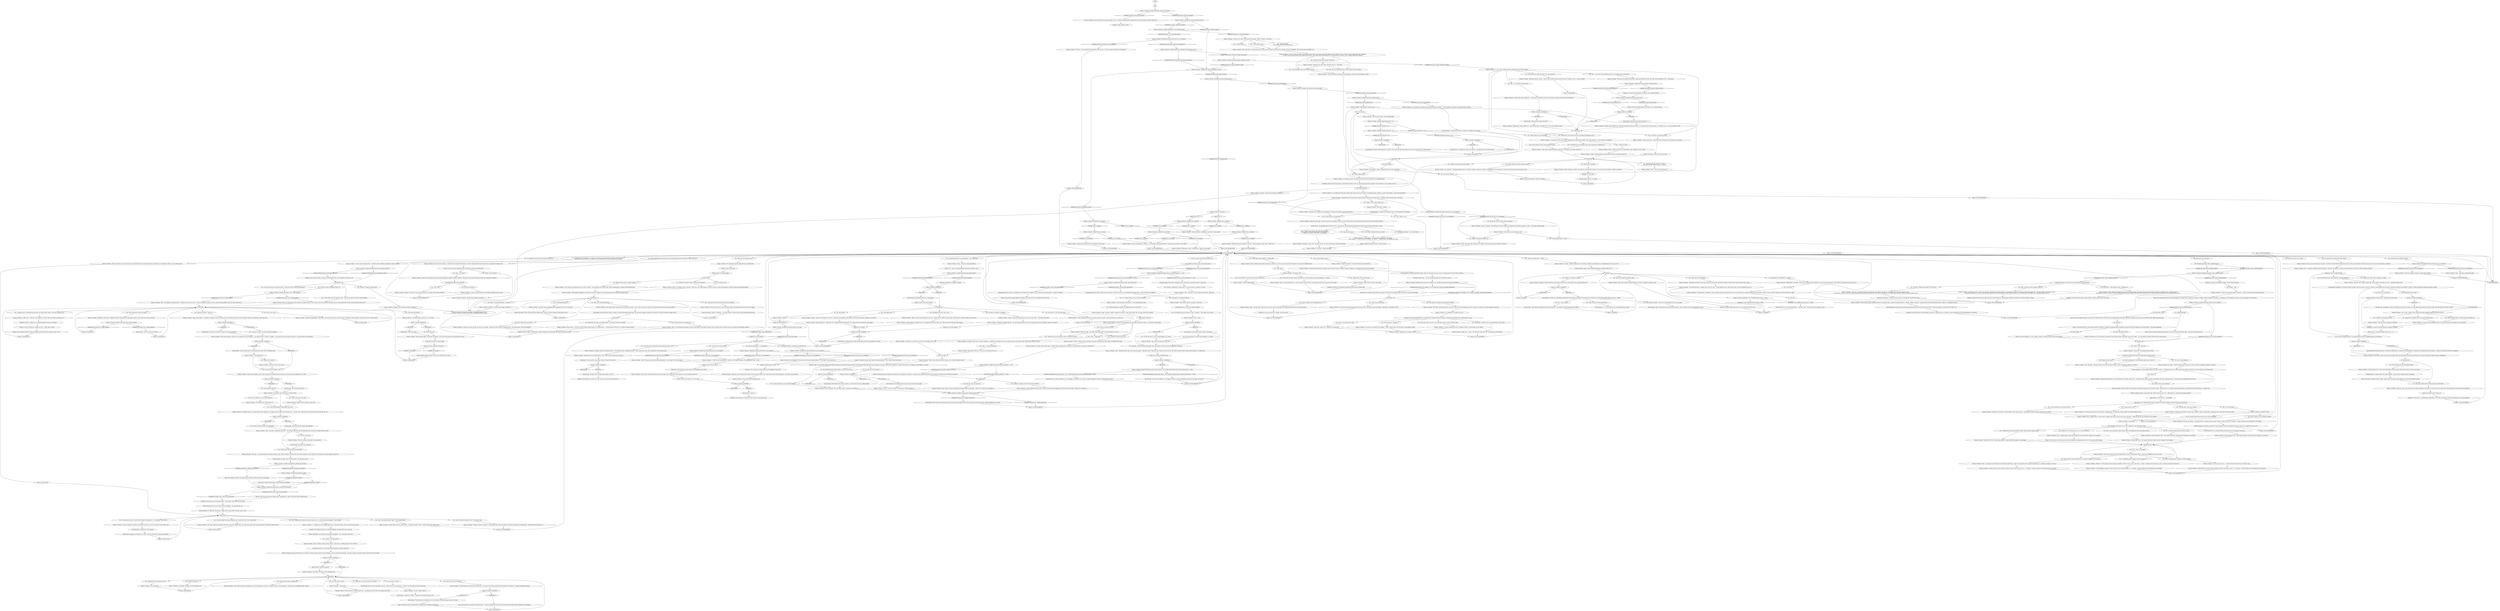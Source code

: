 # JAM / TOMMY
# At the plaza, near Kim's Kineema you may talk to an anxious truck driver. The man's come to stretch his legs. Here you will find information on: traffic jam, the closed gates, the other truck drivers, FALN. + Learn some background on the geography of Le Caillou. Possibly acquire one piece of the FALN clothing set. (Includes poetry white check.)
# ==================================================
digraph G {
	  0 [label="START"];
	  1 [label="input"];
	  2 [label="You: \"Never mind.\" [Leave.]"];
	  3 [label="Jump to: [ACTUALMAINHUB]"];
	  4 [label="Tommy Le Homme: \"That's... uhm...\""];
	  5 [label="Tommy Le Homme: \"Man, I was hoping it isn't gonna be her...\" He bites his lip. \"All I can say is -- she isn't around here anymore; she isn't some evil drug-trafficker; and I don't know where she is.\""];
	  6 [label="Drama: We wouldn't say he's lying, sire."];
	  7 [label="Empathy: The lieutenant is too tired to be cross with you, he just wants to get back to it."];
	  8 [label="Jump to: [ACTUALMAINHUB]"];
	  9 [label="Tommy Le Homme: \"Just *happened*?\" His eyes grow wide and he hyperventilates. \"Is she *dead*? Don't tell me she's...\""];
	  10 [label="Tommy Le Homme: Variable[\"jam.tommy_drama_not_lie\"]"];
	  11 [label="Variable[\"jam.tommy_drama_not_lie\"]", shape=diamond];
	  12 [label="!(Variable[\"jam.tommy_drama_not_lie\"])", shape=diamond];
	  13 [label="Empathy: So that's what that emotion was, before. It was *wishful thinking*."];
	  14 [label="Tommy Le Homme: IsKimHere()"];
	  15 [label="IsKimHere()", shape=diamond];
	  16 [label="!(IsKimHere())", shape=diamond];
	  17 [label="Jump to: [rhymeshub]"];
	  18 [label="Tommy Le Homme: \"It's the Jam, my man.\" He motions toward the sprawl of lorries with a sweeping gesture."];
	  19 [label="Tommy Le Homme: \"Hello again, my man.\" He greets you. \"What's on your mind?\""];
	  20 [label="Tommy Le Homme: \"You could also check the kiosque down the street. Frittte.\" He points towards the harbour. \"With three t-s. Revachol is weird...\""];
	  21 [label="You: \"It is a chalice held out to you in silent communion.\""];
	  22 [label="Empathy: Ease into it, don't go too far. This seems like a personal matter..."];
	  23 [label="You: \"What's it like to miss someone?\""];
	  24 [label="Tommy Le Homme: Variable[\"auto.is_raining\"]"];
	  25 [label="Variable[\"auto.is_raining\"]", shape=diamond];
	  26 [label="!(Variable[\"auto.is_raining\"])", shape=diamond];
	  27 [label="Tommy Le Homme: \"Oh man, that's like... a load off my mind. All that stress was messing up my rhymes.\""];
	  28 [label="You: \"I'll be heading off then.\" [Leave.]"];
	  29 [label="Volition: Remember, you're doing it for the bigger investigation -- this is important. Relax. Ask."];
	  30 [label="You: \"I've changed my mind about your friend the lady driver...\""];
	  31 [label="Jump to: [decision hub]"];
	  32 [label="You: \"Sorry, man. I can't disclose the facts of an official investigation to you.\""];
	  33 [label="Kim Kitsuragi: \"She shared this with you?\""];
	  34 [label="Tommy Le Homme: Variable[\"jam.tommy_who_is_she_to_you_discussed\"]"];
	  35 [label="Variable[\"jam.tommy_who_is_she_to_you_discussed\"]", shape=diamond];
	  36 [label="!(Variable[\"jam.tommy_who_is_she_to_you_discussed\"])", shape=diamond];
	  37 [label="Jump to: [decision hub]"];
	  38 [label="You: \"Anything else? Like where she is now?\""];
	  39 [label="You: \"One more thing. About something else.\""];
	  40 [label="Empathy: *Dead*? He can't say it..."];
	  41 [label="Tommy Le Homme: \"And she didn't do it -- believe me. If it's something *bad* then she didn't do it. Didn't know her for long but I know people.\""];
	  42 [label="Physical Instrument: There's no denying it -- your body *needs* to feel the touch of some good performance-wear."];
	  43 [label="Tommy Le Homme: \"Still better than me, I guess -- told you there's plenty of others who'd tell on her.\" He leans in. \"But... is she in trouble?\""];
	  44 [label="Encyclopedia: A motor lorry, also called a *camion* on Caillou and neighbouring islands. This one looks roughed up enough to be some sort of a FALN rust-bucket, maybe the A-6?"];
	  45 [label="You: \"I'm just a vessel for the muse.\""];
	  46 [label="Tommy Le Homme: \"Feels like forever, like I was born on this here roundabout and this was all I ever knew. Just me and the metal and the tyres, the oil and the fumes of mazut...\""];
	  47 [label="Tommy Le Homme: \"Well. You've given *me* some hope, I guess!\" He gives you a thumbs up."];
	  48 [label="Tommy Le Homme: \"A sense of surprise there ain't more bodies hanging from more trees.\""];
	  49 [label="Tommy Le Homme: IsKimHere()"];
	  50 [label="IsKimHere()", shape=diamond];
	  51 [label="!(IsKimHere())", shape=diamond];
	  52 [label="Tommy Le Homme: \"Oh, high-grade narcotics. Illegal fire-arms. Stuff like that.\""];
	  53 [label="Tommy Le Homme: \"Not unless they've illegalized sports equipment while I was on the road.\""];
	  54 [label="Tommy Le Homme: \"An ex-wife?\""];
	  55 [label="You: Keep listening."];
	  56 [label="Tommy Le Homme: Variable[\"auto.is_raining\"]"];
	  57 [label="Variable[\"auto.is_raining\"]", shape=diamond];
	  58 [label="!(Variable[\"auto.is_raining\"])", shape=diamond];
	  59 [label="Tommy Le Homme: Variable[\"auto.is_snowing\"]"];
	  60 [label="Variable[\"auto.is_snowing\"]", shape=diamond];
	  61 [label="!(Variable[\"auto.is_snowing\"])", shape=diamond];
	  62 [label="Tommy Le Homme: \"I... uh... saw you poking around in lady driver's lorry. She in trouble?\""];
	  63 [label="You: \"I don't know who these *bosses* think they are, but that sounds like a good arrangement -- for them.\""];
	  64 [label="You: \"I wouldn't do something like that!\""];
	  65 [label="Jump to: [ACTUALMAINHUB]"];
	  66 [label="You: \"Yeah, my thing has got *nothing* to do with marriage.\""];
	  67 [label="Tommy Le Homme: \"Thanks for this. It's nice to talk to someone. I know it wasn't easy to ask, so....\" He smiles. \"I hope you find your way through your own troubles.\""];
	  68 [label="You: (Continue.) \"I will never be the same again. She's always there. Fuck the case. Fuck everything. Total doom.\""];
	  69 [label="Kim Kitsuragi: \"Did this violent life include drug trafficking?\""];
	  70 [label="You: \"I'm sorry I had to do this.\""];
	  71 [label="You: \"Thank you. I'll go to the cabin then.\" [Leave.]"];
	  72 [label="Tommy Le Homme: \"What?\""];
	  73 [label="Tommy Le Homme: Variable[\"jam.tommy_forced_him_to_out_instigator\"]"];
	  74 [label="Variable[\"jam.tommy_forced_him_to_out_instigator\"]", shape=diamond];
	  75 [label="!(Variable[\"jam.tommy_forced_him_to_out_instigator\"])", shape=diamond];
	  76 [label="Tommy Le Homme: \"Look, man, fuck off, okay? Fuck off and let me have a panic attack. I don't need to know about this shit anymore. I can't talk to cops any more...\""];
	  77 [label="Tommy Le Homme: \"I *told* you not to go after her! I TOLD you.\" He's hyperventilating. \"What happened? Is she... is she...\""];
	  78 [label="Suggestion: Maybe don't tell people the people they don't like are actually right..."];
	  79 [label="Conceptualization: Ask for his conclusion."];
	  80 [label="Tommy Le Homme: IsKimHere()  and  Variable[\"pier.joyce_met\"] == false"];
	  81 [label="IsKimHere()  and  Variable[\"pier.joyce_met\"] == false", shape=diamond];
	  82 [label="!(IsKimHere()  and  Variable[\"pier.joyce_met\"] == false)", shape=diamond];
	  83 [label="Tommy Le Homme: Variable[\"jam.tommy_empathy_wishful_emotion\"]"];
	  84 [label="Variable[\"jam.tommy_empathy_wishful_emotion\"]", shape=diamond];
	  85 [label="!(Variable[\"jam.tommy_empathy_wishful_emotion\"])", shape=diamond];
	  86 [label="Tommy Le Homme: \"Yeah -- you too. Be safe, detective.\""];
	  87 [label="You: He's a poet. Hit him with your best verse."];
	  88 [label="You: Variable[\"jam.tommy_came_up_with_good_poetry\"]"];
	  89 [label="Variable[\"jam.tommy_came_up_with_good_poetry\"]", shape=diamond];
	  90 [label="!(Variable[\"jam.tommy_came_up_with_good_poetry\"])", shape=diamond];
	  91 [label="Tommy Le Homme: \"Us lorry drivers. Camionneurs. A few still hang around here waiting for this mess to end. Most have scurried off somewhere. To get drunk, or high. Or laid.\" He smiles awkwardly. \"Not that I blame 'em, really.\""];
	  92 [label="Tommy Le Homme: \"Nope. Don't smoke.\" He nods toward the big lorry behind him..."];
	  93 [label="Tommy Le Homme: \"Not me, man, no way. I don't need any trouble. Shit's bad enough anyway. This jam's got folks up in arms and I'm afraid it's headed toward a conflagration.\""];
	  94 [label="You: \"Maybe *I* should go on strike...\""];
	  95 [label="Perception (Smell): Hey -- isn't he, like smoking right now? The smell is in the air."];
	  96 [label="Endurance: Are you sure you don't *already* have lung cancer?"];
	  97 [label="Tommy Le Homme: \"Don't be a stranger.\" He gives a salute with two fingers."];
	  98 [label="Tommy Le Homme: Variable[\"jam.tommy_whitec_empathy_family\"]"];
	  99 [label="Variable[\"jam.tommy_whitec_empathy_family\"]", shape=diamond];
	  100 [label="!(Variable[\"jam.tommy_whitec_empathy_family\"])", shape=diamond];
	  101 [label="Tommy Le Homme: \"Maybe it is. We're doing our best to keep ours together. I *hope* it's not, but you never know...\" A pause. \"Thanks for the dark words, I guess. I'll make sure they don't come true.\""];
	  102 [label="You: \"Yeah - no. It's more like a sound. A black reverb, that slipped into this reality along with me.\""];
	  103 [label="Tommy Le Homme: Variable[\"TASK.report_to_the_tribunal_done\"]"];
	  104 [label="Variable[\"TASK.report_to_the_tribunal_done\"]", shape=diamond];
	  105 [label="!(Variable[\"TASK.report_to_the_tribunal_done\"])", shape=diamond];
	  106 [label="Tommy Le Homme: Variable[\"jam.tommy_forced_him_to_out_instigator\"]"];
	  107 [label="Variable[\"jam.tommy_forced_him_to_out_instigator\"]", shape=diamond];
	  108 [label="!(Variable[\"jam.tommy_forced_him_to_out_instigator\"])", shape=diamond];
	  109 [label="Jump to: [ACTUALMAINHUB]"];
	  110 [label="Tommy Le Homme: \"Yeah, it sure ain't good for me -- or you. I'd spare a coin or two for a city cop down on his luck. If I had, say, *four* myself.\""];
	  111 [label="You: \"So you're broke. Got it. What else did I have to ask here...\""];
	  112 [label="Tommy Le Homme: \"Good eye, my man. Yup, she's an old one, but reliable.\" He gives the side of the lorry a friendly knock. \"Me and her spent a *long* time together.\""];
	  113 [label="Inland Empire: Is that what it is -- this feeling?"];
	  114 [label="Tommy Le Homme: \"Fuck, man... Go grill someone else with these questions, okay? There are plenty of drivers here who couldn't stand her. Or were *afraid* of her. They'd be more than happy to rat her out.\""];
	  115 [label="Tommy Le Homme: \"Fine. I don't want to be a butcher. And I don't want to be a knight either. I just wanna be a person who can sleep at night. A little fame wouldn't hurt too.\""];
	  116 [label="Jump to: [EXTHUBFOREVER]"];
	  117 [label="You: \"'She broke me. She fucking broke me.'\""];
	  118 [label="Tommy Le Homme: \"Yeah...\" He doesn't know what to say, so he just repeats: \"Yeah-yeah. I get it. These are *your* rhymes, they're from your life. Doesn't matter if they're robust, they're honest. So... thanks man.\""];
	  119 [label="Jump to: [ACTUALMAINHUB]"];
	  120 [label="You: \"Who is this person. What's her name?\""];
	  121 [label="Tommy Le Homme: Variable[\"jam.tommy_who_is_culprit_opened\"]"];
	  122 [label="Variable[\"jam.tommy_who_is_culprit_opened\"]", shape=diamond];
	  123 [label="!(Variable[\"jam.tommy_who_is_culprit_opened\"])", shape=diamond];
	  124 [label="Tommy Le Homme: IsKimHere()"];
	  125 [label="IsKimHere()", shape=diamond];
	  126 [label="!(IsKimHere())", shape=diamond];
	  127 [label="Tommy Le Homme: \"Well...\" He sighs. \"It looks like it did *now* -- but we didn't talk about that. We talked about life, you know. She talked about her mind...\""];
	  128 [label="Logic: Hmh... the grey haired woman. Maybe she knows something?"];
	  129 [label="Tommy Le Homme: \"Whooh. Almost gave me a heart attack...\" He sighs with relief. \"Yeah, I *really* need to start smoking again.\""];
	  130 [label="You: \"Let's go Kim.\" [Leave.]"];
	  131 [label="Tommy Le Homme: IsKimHere()"];
	  132 [label="IsKimHere()", shape=diamond];
	  133 [label="!(IsKimHere())", shape=diamond];
	  134 [label="Tommy Le Homme: \"I just can't, man. I'm not *naive*.\""];
	  135 [label="Empathy: He's relieved."];
	  136 [label="Tommy Le Homme: \"And she didn't do it, believe me. If it's something *bad* then she didn't do it. Didn't know her for long but I know people.\""];
	  137 [label="Empathy: He cannot believe it."];
	  138 [label="You: \"She was distraught. It... just happened.\""];
	  139 [label="Tommy Le Homme: That breath of his isn't calming down. \"Man, I need to take a breath here, excuse me...\""];
	  140 [label="Tommy Le Homme: Variable[\"jam.tommy_forced_him_to_out_instigator\"]"];
	  141 [label="Variable[\"jam.tommy_forced_him_to_out_instigator\"]", shape=diamond];
	  142 [label="!(Variable[\"jam.tommy_forced_him_to_out_instigator\"])", shape=diamond];
	  143 [label="Empathy: Today, tomorrow, *ever*."];
	  144 [label="Tommy Le Homme: \"Whooh... good on her. And good on *you* too -- better focus your efforts on the bad guys. Mercs and such. Plenty of baddies to go around...\""];
	  145 [label="Kim Kitsuragi: \"I really do. If I didn't, I wouldn't be in the RCM. Take care, sir.\""];
	  146 [label="You: \"What's the Union demanding?\""];
	  147 [label="Inland Empire: You've found some common ground with this man. Even impressed him. The next time you look in the *mirror*, though. Remember those words..."];
	  148 [label="You: \"No joke, man. Fuck the police.\""];
	  149 [label="Tommy Le Homme: \"It's like... whatever's going on over at the docks. Workers got a blockade set up. Making demands. No way in or out.\""];
	  150 [label="Tommy Le Homme: \"I feel for you, my friend. It's good to miss someone. I like it. Knowing there's something *more* than what I have with me here.\""];
	  151 [label="You: \"Wait, then why are you still hanging around?\""];
	  152 [label="Tommy Le Homme: \"So, you do realize entrapment doesn't work if you announce you're going to do it in advance?\""];
	  153 [label="You: \"I miss my gun. I lost it.\""];
	  154 [label="Tommy Le Homme: \"Stuck in the rain in a traffic jam, man. What's on your mind?\""];
	  155 [label="Tommy Le Homme: \"Good luck with that, my man. Ain't easy being you, but hey, you're still breathin', right?\""];
	  156 [label="Tommy Le Homme: \"Fuck it,\" he shrugs. \"I'm a bad guy now. There's things more important than holding a grudge. It's okay -- you've been through enough.\""];
	  157 [label="You: \"Know anything about the dead man? The one hanging behind the hostel there?\" (Point at the yard.)"];
	  158 [label="You: \"So you're alright with others ratting her out. You just don't want *your* hands dirty?\""];
	  159 [label="You: \"She's a suspect and I need you to tell me where she is. Or I can't finish the investigation.\" (Force Tommy.)"];
	  160 [label="You: \"Fine, I will drop the matter for now.\" (Find another way.)"];
	  161 [label="You: \"You've got a point, but now is not a good time to quit. I've got a murder to solve.\""];
	  162 [label="Drama: It's easy to see he's telling the truth. He's kept his nose out of the dark stuff."];
	  163 [label="Tommy Le Homme: \"Sure man, no problem... and thanks for this. It's good to talk to someone. I know it wasn't easy to ask.\" He smiles. \"I hope you find your way through your own troubles.\""];
	  164 [label="Kim Kitsuragi: \"In the name of *god*, what are you doing?\""];
	  165 [label="Kim Kitsuragi: \"Yes. And I also thank you -- for stopping. We have a murder investigation to return to. How about we do that?\""];
	  166 [label="Tommy Le Homme: \"Thank god I *don't know*. People here call her 'the lady driver.' She kept her name a secret. From me, too. Now I see why.\""];
	  167 [label="Jump to: [Untitled hub]"];
	  168 [label="You: \"I can't just 'let it go', it's part of a police investigation.\""];
	  169 [label="You: \"She shared this with you?\""];
	  170 [label="Pain Threshold: I wouldn't be so sure, Tommy."];
	  171 [label="Inland Empire: Imagine it. An explosion. Of *stars*. Good bye world of men, money and machines..."];
	  172 [label="Tommy Le Homme: \"Last Friday.\" He blinks, his eyes half-empty now."];
	  173 [label="You: \"When did she leave?\""];
	  174 [label="You: \"She's alive. She shot herself in the leg trying to escape.\" (Lie)"];
	  175 [label="Kim Kitsuragi: \"Let's go.\""];
	  176 [label="Tommy Le Homme: Variable[\"jam.tommy_told_him_ruby_dead\"]"];
	  177 [label="Variable[\"jam.tommy_told_him_ruby_dead\"]", shape=diamond];
	  178 [label="!(Variable[\"jam.tommy_told_him_ruby_dead\"])", shape=diamond];
	  179 [label="You: \"Wait -- so you *did* know something about who's smuggling drugs around here?\""];
	  180 [label="Tommy Le Homme: \"Maybe. But not *another* person's life.\""];
	  181 [label="Composure: He tries his best to look nonchalant, but there's a rigidity in him, as if trying to conceal something warm and deep beneath a cool exterior."];
	  182 [label="Tommy Le Homme: \"Just messin' with you. It's cool, you're an okay guy, for a cop.\""];
	  183 [label="You: \"Hey, man. Cops are human too.\""];
	  184 [label="Tommy Le Homme: \"I get ya. When they really *click* it makes the world seem manageable. Good to be on the same page.\" He gives you a thumbs up."];
	  185 [label="Tommy Le Homme: Variable[\"jam.tommy_prejudice_modifier\"] == true"];
	  186 [label="Variable[\"jam.tommy_prejudice_modifier\"] == true", shape=diamond];
	  187 [label="!(Variable[\"jam.tommy_prejudice_modifier\"] == true)", shape=diamond];
	  188 [label="You: \"I dig your style, man.\""];
	  189 [label="Tommy Le Homme: \"Anything else?\" He thinks. \"Yeah, this ain't really my area of expertise. I just do my job and get paid. I have things to do and places to be. All of us do.\""];
	  190 [label="lyingpoems"];
	  191 [label="You: \"What are you hauling anyway?\""];
	  192 [label="You: \"I heard that one of the drivers is a woman, but I haven't seen her around. Do you know this *lady driver*?\"\n\"I heard that one of the drivers is a woman, but I don't think she's here. Do you know this *lady driver*?\""];
	  193 [label="Tommy Le Homme: IsKimHere()"];
	  194 [label="IsKimHere()", shape=diamond];
	  195 [label="!(IsKimHere())", shape=diamond];
	  196 [label="You: \"Right. I had another question.\" (Conclude.)"];
	  197 [label="Tommy Le Homme: \"Ah, man, me and narcotics go way back.\" He folds his hands behind his head and leans back. \"Had some good times surfin' the psychic waves of my own consciousness, you know?\""];
	  198 [label="You: \"What? No, of course not.\""];
	  199 [label="Tommy Le Homme: \"Oh, you know...\" The thought lightens him up. \"Tommy Le Homme's gonna be a musician. *Sprechgesang*, but with beats. I've got lot of free time on the road to hone my craft.\""];
	  200 [label="You: Where does it lead?"];
	  201 [label="You: Shake off the daze."];
	  202 [label="You: \"By a shadowy figure known only to me as the ex-something.\""];
	  203 [label="You: \"Ex-wife? No. It's a sinister presence that hunts me across all planes of existence.\""];
	  204 [label="Tommy Le Homme: \"Now it's turning into a... kind of a...\" He searches for the right expression. \"Snow limbo, man. What's on your mind?\""];
	  205 [label="Tommy Le Homme: \"Man, what a day... I missed out on most of the action, but I heard it was quite the encounter.\" He nods thoughtfully. \"Had a strong sense of *finality* to it.\""];
	  206 [label="Tommy Le Homme: \"Maybe I should just keep my head down and work on my rhymes while I can.\""];
	  207 [label="rhymeshub"];
	  208 [label="You: \"It hurts like hell, man.\""];
	  209 [label="Tommy Le Homme: \"Silent communion, that's good...\" He's transfixed by the words."];
	  210 [label="Reaction Speed: Going on strike would probably help you dodge a bullet or two."];
	  211 [label="Tommy Le Homme: \"Okay, man, I believe you.\" He gives you a funny look."];
	  212 [label="Jump to: [Untitled hub]"];
	  213 [label="Tommy Le Homme: \"Planar hunter? Wow... that sounds really bad. I hope that doesn't happen to my marriage.\""];
	  214 [label="Drama: For some reason, sire, he pays no heed to your objection. Continuing instead as if it *were* your ex wife. Strange..."];
	  215 [label="You: \"I asked you who's conducting the drug trade. You said you didn't *know*. Now you're saying you do.\""];
	  216 [label="Volition: This guy has amazing willpower. Honestly, he's the only one of that *intellectual* bunch I trust."];
	  217 [label="Conceptualization: No! Stop! He's already mortified."];
	  218 [label="Jump to: [Untitled hub]"];
	  219 [label="Tommy Le Homme: \"The way it worked. The trouble it was giving her.\""];
	  220 [label="Tommy Le Homme: \"No. I don't know.\""];
	  221 [label="Tommy Le Homme: \"Sorry?\" His eyes grow wide and he hyperventilates. \"Is she *dead*? Don't tell me she's...\""];
	  222 [label="Tommy Le Homme: \"Don't tell me. Just back off and don't talk to me again, okay? I can't talk to cops anymore. I can't be involved in this shit. \""];
	  223 [label="Physical Instrument: Working on these 'rhymes' clearly leads to muscular atrophy. Make sure you don't get hooked on poetry."];
	  224 [label="Tommy Le Homme: Variable[\"tc.ruby_red\"]"];
	  225 [label="Variable[\"tc.ruby_red\"]", shape=diamond];
	  226 [label="!(Variable[\"tc.ruby_red\"])", shape=diamond];
	  227 [label="Empathy: It's more *him*."];
	  228 [label="Tommy Le Homme: \"You don't *really* think so.\""];
	  229 [label="Tommy Le Homme: \"Nah, man, I was telling you the truth. I really didn't think it'd be her. She's okay. Sorta troubled but, still -- a nice person.\""];
	  230 [label="Tommy Le Homme: \"Nothing, man. We just talked a bit -- about life and stuff...\" He looks to you. \"So, is she in trouble or what?\""];
	  231 [label="Tommy Le Homme: \"Yeah, imagine -- it's been a whole week already.\" He snickers.\n\"Yeah, imagine -- it's been a whole week already.\" He snickers -- in appreciation of the digging of his style."];
	  232 [label="You: \"That's... a strange compliment.\""];
	  233 [label="You: \"I don't quite understand what you just said.\""];
	  234 [label="Jump to: [ACTUALMAINHUB]"];
	  235 [label="Tommy Le Homme: \"I miss my family. They're all I have, my wife... a second kid on the way... waiting all the way in Deora. And here I am, stuck in this shit, so far from home.\""];
	  236 [label="You: \"Hey, Tommy -- spill the beans. What's troubling you?\""];
	  237 [label="Tommy Le Homme: \"Maybe you should. Cops don't get paid much and the hours are long. Plus, you can get shot. Why not?\""];
	  238 [label="Jump to: [ACTUALMAINHUB]"];
	  239 [label="Tommy Le Homme: \"I've heard talk there's a company rep in town too. Like... a strike negotiator type. They'd know what's up. Precise demands and so on.\""];
	  240 [label="You: \"You seem like a man who knows about *drugs*.\""];
	  241 [label="Empathy: In his eyes? A half-familiar longing.  Flecks of brown and gold."];
	  242 [label="Tommy Le Homme: He rubs his jaw. \"Then what's your deal here?\""];
	  243 [label="Kim Kitsuragi: The lieutenant closes his eyes and lets slip a loud, long sigh."];
	  244 [label="Shivers: You may ignore the labyrinthine pathways, but you will never be freed from them -- they are carved into your soul."];
	  245 [label="You: What's beyond the border?"];
	  246 [label="Tommy Le Homme: \"Deora-of-the-Seven-Seas. It's on the other end of Le Caillou, pretty much -- on another island, called Laurentide, off mainland. We've got a little place there. I can almost hear my kid laugh, when it snows...\""];
	  247 [label="Tommy Le Homme: DayCount() > 1"];
	  248 [label="DayCount() > 1", shape=diamond];
	  249 [label="!(DayCount() > 1)", shape=diamond];
	  250 [label="Jump to: [EXTHUBFOREVER]"];
	  251 [label="Tommy Le Homme: \"Yeah, maybe I should just keep my head down... and work on my rhymes while I can.\""];
	  252 [label="Kim Kitsuragi: The lieutenant steps in: \"We have a credible lead, sir. Someone on this roundabout is waiting for a bulk shipment from the harbour -- to load it on their lorry and drive it to Jamrock.\""];
	  253 [label="Rhetoric: Relax, he's merely joking."];
	  254 [label="Reaction Speed: He's right, there are other options -- the raceman, for one."];
	  255 [label="Tommy Le Homme: \"You sure are, my man.\" He nods emphatically."];
	  256 [label="Tommy Le Homme: \"It's good talking to someone. I know it wasn't easy to say those things, so...\" He smiles. \"I hope you find your way through your own troubles.\""];
	  257 [label="Tommy Le Homme: IsKimHere()"];
	  258 [label="IsKimHere()", shape=diamond];
	  259 [label="!(IsKimHere())", shape=diamond];
	  260 [label="Rhetoric: Bah. Emotional rhetoric. He knew something and he didn't share it with you. That's a *fact*."];
	  261 [label="You: \"Hold on. Her mind?\""];
	  262 [label="Tommy Le Homme: \"Here.\" He takes a keyring from his pocket -- then looks at it before giving it to you. In silence..."];
	  263 [label="keyinthehub"];
	  264 [label="Suggestion: Telling him is a REALLY bad idea."];
	  265 [label="Tommy Le Homme: Variable[\"jam.tommy_greeting_done\"]"];
	  266 [label="Variable[\"jam.tommy_greeting_done\"]", shape=diamond];
	  267 [label="!(Variable[\"jam.tommy_greeting_done\"])", shape=diamond];
	  268 [label="You: \"The racist told us where her cabin is. We only searched it.\""];
	  269 [label="Tommy Le Homme: \"A little. She's okay. Troubled but -- a nice person. She left last week. Left me the keys to park her lorry if the jam should break.\""];
	  270 [label="Kim Kitsuragi: \"What else do you know about her?\""];
	  271 [label="Untitled hub"];
	  272 [label="Tommy Le Homme: \"This rockin' beauty?\" He points at the lorry with his thumb. \"Sure is, like a rash you can't get rid of. You interested in heavy duty cargo machinery?\""];
	  273 [label="Conceptualization: Your *best* verse? You don't even have a *bad* verse in here. Just tumbleweed and liquor stains... wait, no! What are you DOING?!"];
	  274 [label="Electrochemistry: You really need them smokes. Need 'em! Gotta get some. You sure he's not lying to you? You can't trust a lorryman."];
	  275 [label="You: \"I'm a cop, I can fix anything.\""];
	  276 [label="You: \"Why Tommy Le Homme?\""];
	  277 [label="You: \"I'm *fine* man, I don't miss *anyone*.\""];
	  278 [label="You: \"It's definitely going to happen to your marriage too.\""];
	  279 [label="Tommy Le Homme: \"From another... planet,\" he finishes and turns to you: \"Hey there.\""];
	  280 [label="Tommy Le Homme: Variable[\"jam.tommy_tribunal_alt_greet\"]"];
	  281 [label="Variable[\"jam.tommy_tribunal_alt_greet\"]", shape=diamond];
	  282 [label="!(Variable[\"jam.tommy_tribunal_alt_greet\"])", shape=diamond];
	  283 [label="You: \"Where gaspingly you partake of a shifting identity never your own.\""];
	  284 [label="You: \"You're under arrest.\""];
	  285 [label="You: \"*Where* is the lady driver?\""];
	  286 [label="Tommy Le Homme: \"I... I thought you were a different kind of cop.\" Something breaks in him as he stares into your eyes."];
	  287 [label="Rhetoric: Wait. This guy says they're friends, then *acquaintances*. And he's okay with others ratting her out?"];
	  288 [label="Tommy Le Homme: \"Anything else I can help you with?\""];
	  289 [label="Tommy Le Homme: \"Yeah, must be -- your job's to know all those *little* things isn't it? While my job...\" he pats the back of the lorry, \"is to deliver tracksuit trousers.\""];
	  290 [label="You: \"Whatever it is, one thing is for sure -- it's *not* my ex-wife.\""];
	  291 [label="Untitled hub (02)"];
	  292 [label="Empathy: Perhaps it would be a good idea to show *yourself* some of that empathy, from time to time? Just a suggestion. Carry on now."];
	  293 [label="Tommy Le Homme: \"A friend? An acquaintance. I don't know... She was the only person in this damn jam I could talk to. She's someone I don't want to rat out to the law, okay?\""];
	  294 [label="Electrochemistry: It's right here. The answer is *right* here. You just need to ask him. C'mon -- do it!"];
	  295 [label="Tommy Le Homme: \"I feel for you, my friend. It's bad enough to *know* who you miss... missing like that doesn't feel like it has much of an upside.\""];
	  296 [label="You: \"What's going on here?\""];
	  297 [label="Drama: Or did you learn it in school? More importantly: who can prove if you did? Go with it -- you *deserve* some acclaim."];
	  298 [label="Tommy Le Homme: \"He ain't one of us drivers -- I know that. All accounted for. Otherwise, I haven't really asked about that. Been wastin' time right here. Keepin' busy.\""];
	  299 [label="Tommy Le Homme: \"Analysin' the fundamental structural and psychological conditions of being stranded in the midst of a sea of motor lorries and their sad, despondent chauffeurs.\""];
	  300 [label="Tommy Le Homme: \"Man, relax. I quit, been clean for some time. There are some commitments you have to honour.\" He looks at you with compassion in his eyes."];
	  301 [label="Untitled hub"];
	  302 [label="Tommy Le Homme: Variable[\"reputation.the_law\"] >=6"];
	  303 [label="Variable[\"reputation.the_law\"] >=6", shape=diamond];
	  304 [label="!(Variable[\"reputation.the_law\"] >=6)", shape=diamond];
	  305 [label="Jump to: [strikehub]"];
	  306 [label="Empathy: That all the beans you got, Tommy? Damn. It really is hard to *talk* man to man..."];
	  307 [label="Encyclopedia: Entrapment is a practice whereby an officer of the law induces a person to commit a criminal offence that the person would have otherwise been unlikely to commit. Usually through some trickery, persuasion or fraud."];
	  308 [label="Tommy Le Homme: \"Excuse me?\" He emerges from the reverie."];
	  309 [label="You: \"Deora?\""];
	  310 [label="You: \"No need for you to do anything, don't worry. The police are looking into it.\""];
	  311 [label="Jump to: [EXTHUBFOREVER]"];
	  312 [label="Tommy Le Homme: \"I heard the rumours. I saw the others drivers looking at me *strange* when we talked. And she told me too -- that she's had a violent life. But I wasn't afraid of her, more like *for* her.\""];
	  313 [label="Logic: One of them you haven't even questioned yet. Maybe the third driver knows something?"];
	  314 [label="You: \"And why did you have the keys?\""];
	  315 [label="Tommy Le Homme: \"We are what we are. And you're a cop.\""];
	  316 [label="Drama: Is it... *wise* to share information about the case like this, sire?"];
	  317 [label="Jump to: [ACTUALMAINHUB]"];
	  318 [label="Empathy: Dead because of *me*?"];
	  319 [label="Volition: He cleans his hands of it. It's too much."];
	  320 [label="Empathy: He still is -- hoping. It's just wishful thinking on his part, not trickery."];
	  321 [label="Reaction Speed: Maybe she dyed it *red*? Titus said Ruby's hair is red..."];
	  322 [label="Tommy Le Homme: IsKimHere()"];
	  323 [label="IsKimHere()", shape=diamond];
	  324 [label="!(IsKimHere())", shape=diamond];
	  325 [label="You: \"I think that may be an actual poet. And I've learned it by heart.\""];
	  326 [label="You: \"Anything else I should know?\" (Conclude.)"];
	  327 [label="Jump to: [ACTUALMAINHUB]"];
	  328 [label="Tommy Le Homme: IsKimHere()"];
	  329 [label="IsKimHere()", shape=diamond];
	  330 [label="!(IsKimHere())", shape=diamond];
	  331 [label="Tommy Le Homme: \"Gotta guard the stuff -- bosses don't look kindly on missing cargo. And it gives me time to work on my rhymes.\""];
	  332 [label="Tommy Le Homme: \"Can't even get a few jokes past you, my man.\" He grins. \"I've got another haul of FALN cargo. Mostly sporting goods. Tracksuits and that kinda thing.\""];
	  333 [label="You: \"Could I get one of those FALN tracksuits you're hauling?\""];
	  334 [label="Jump to: [Untitled hub]"];
	  335 [label="Tommy Le Homme: \"But... thanks for this. It's nice to talk to someone. And I know it wasn't easy to ask.\" He smiles. \"I hope you find your way through your own troubles.\""];
	  336 [label="Tommy Le Homme: \"But...\" he pauses, letting the memory dissipate. \"Those days are behind me. There are other addictions in my life now. Why the inquiry, my man?\""];
	  337 [label="Tommy Le Homme: \"Hey man, that's serious criminal talk. Are you trying to pull some sort of an... entrapment thing on me?\""];
	  338 [label="Tommy Le Homme: \"You lost your gun? Oh man, that's bad news. Especially here, in Martinaise. I hope you find it soon before things turn foul.\""];
	  339 [label="Jump to: [pregreethub]"];
	  340 [label="Tommy Le Homme: Variable[\"jam.tommy_forced_him_to_out_instigator\"]"];
	  341 [label="Variable[\"jam.tommy_forced_him_to_out_instigator\"]", shape=diamond];
	  342 [label="!(Variable[\"jam.tommy_forced_him_to_out_instigator\"])", shape=diamond];
	  343 [label="Tommy Le Homme: \"So what's next? You headin' back to Jamrock now? Talk is local Union muscle were behind it all, I'd reckon the case is closed... even if it kinda turned into a shitshow.\"\n\"So what's next? You guys headin' back to Jamrock now? Talk is, local Union muscle were behind it all, I'd reckon the case is closed... even if it kinda turned into a shitshow.\""];
	  344 [label="Tommy Le Homme: \"Hah, no. I'm joking, my man.\" He grins. \"FALN runs a nice, clean business. This haul of cargo is mostly sporting goods. You know, tracksuits and that kinda thing.\""];
	  345 [label="Suggestion: So much for subtlety. Better get straight to the point."];
	  346 [label="Tommy Le Homme: \"Look, man, I try to stay away from the criminal underbelly of Revachol. I'm a guest here. You really need to find another man to probe with those questions.\""];
	  347 [label="Kim Kitsuragi: \"Yes, people get that you are *the law*. You really don't have to keep saying it.\""];
	  348 [label="You: \"Wait, what?\""];
	  349 [label="Empathy: He's seen your kind before. As a lorry driver he's familiar with every addiction, compulsion, and self-destructive habit known to a man."];
	  350 [label="Kim Kitsuragi: \"Yes -- but do continue. You were asking about the strike.\""];
	  351 [label="Untitled hub"];
	  352 [label="Tommy Le Homme: \"I'm okay, man. Just... the jam's got me down. The fumes, the chemical rainbows, the tarpaulin stretched on the frames and the dull engines off...\" The man recedes into his daze of words.\n\"You really are *the law*, aren't you? I get that being bluntly observant and inquisitive comes with the territory, but it certainly doesn't help with your conversational skills, does it?\""];
	  353 [label="Tommy Le Homme: \"Still -- a shadowy figure. That sounds pretty bad. I hope that doesn't happen to my marriage...\""];
	  354 [label="Tommy Le Homme: \"Sure, man, if you say so...\" It doesn't look like he believes you. \"But look, man...\""];
	  355 [label="Tommy Le Homme: \"I didn't, man -- I told you, I was *hoping* it's not her. That she wouldn't be mixed up in it.\""];
	  356 [label="Tommy Le Homme: \"Blue and violet, dyed.\" He answers reluctantly. \"It was violet when she got here. Blue before she went.\""];
	  357 [label="You: \"I was told *everyone's* afraid of her. You're not?\""];
	  358 [label="Tommy Le Homme: IsKimHere()"];
	  359 [label="IsKimHere()", shape=diamond];
	  360 [label="!(IsKimHere())", shape=diamond];
	  361 [label="Tommy Le Homme: Then he gives them to you. \"Her lorry is still here. Down, past the statue of Filippe,\" he waves toward the monument. \"The cabin is green. You can get in there with these. That's all I know.\""];
	  362 [label="Tommy Le Homme: \"I bet you are.\""];
	  363 [label="Tommy Le Homme: \"*Merciful*. Downright merciful -- you cops keep exercising *that* muscle and people will be more willing to cooperate, you know.\""];
	  364 [label="Tommy Le Homme: IsKimHere()"];
	  365 [label="IsKimHere()", shape=diamond];
	  366 [label="!(IsKimHere())", shape=diamond];
	  367 [label="Endurance: You've given him a panic attack. He's ill-equipped to deal with it."];
	  368 [label="Kim Kitsuragi: \"Ah, yes. From the Wild Pines....\" He takes a note. \"We'll meet her soon enough, I'm sure.\""];
	  369 [label="You: \"I think the words are mine, yes.\""];
	  370 [label="Perception (Smell): The air from the east is thick with the smell of crude oils, heavy metals and other by-products of the modern era. You can almost *taste* it."];
	  371 [label="Tommy Le Homme: IsKimHere()"];
	  372 [label="IsKimHere()", shape=diamond];
	  373 [label="!(IsKimHere())", shape=diamond];
	  374 [label="Jump to: [Tommy Le Homme: \"The man taps his fingers rhythmical...\"]"];
	  375 [label="Tommy Le Homme: IsKimHere()"];
	  376 [label="IsKimHere()", shape=diamond];
	  377 [label="!(IsKimHere())", shape=diamond];
	  378 [label="Shivers: To the Old-Old South, to the farthest outskirts of Revachol. Through the chequered fields of farmland, upstream to the River Esperance, past Monte-Martin... The border approaches."];
	  379 [label="Tommy Le Homme: \"My man, you're alive!\" He assesses the situation. \"Almost... kind of... sort of alive.\""];
	  380 [label="Jump to: [You: \"\"Let me be straight with you. I'm t...\"]"];
	  381 [label="Tommy Le Homme: \"What?\" He looks up. \"But I *told* you she's my friend! Please don't make me give her up, detective. Get someone else. There's a *ton* of drivers here...\""];
	  382 [label="Tommy Le Homme: \"It's that bad?\" He lets out a whistle, looking about ten years older suddenly. \"Man, what should I do... what should I do to help her?\""];
	  383 [label="You: \"Did I ask for your *opinion?*\""];
	  384 [label="Empathy: Just like that -- he slips out of your reach. It is possible the YELLING didn't help."];
	  385 [label="Drama: He's not lying. He liked the end."];
	  386 [label="Tommy Le Homme: IsKimHere()"];
	  387 [label="IsKimHere()", shape=diamond];
	  388 [label="!(IsKimHere())", shape=diamond];
	  389 [label="You: \"Did this violent life include drug trafficking?\""];
	  390 [label="Pain Threshold: The pain it was causing her."];
	  391 [label="Interfacing: The keys to a motor lorry. Pretty complex. Looks like a chain lock."];
	  392 [label="Tommy Le Homme: IsKimHere()"];
	  393 [label="IsKimHere()", shape=diamond];
	  394 [label="!(IsKimHere())", shape=diamond];
	  395 [label="You: \"It wasn't the local Union muscle, by the way.\""];
	  396 [label="Suggestion: Just be straight with him."];
	  397 [label="You: \"Alright. I had another question actually.\""];
	  398 [label="You: \"That's your machine behind you?\""];
	  399 [label="You: \"Got any smokes on you?\""];
	  400 [label="You: \"I don't... really know.\""];
	  401 [label="Perception: Yup. Nothing wrong with that statement. Your senses have nothing to add. You'll have to ask around elsewhere."];
	  402 [label="Tommy Le Homme: Variable[\"reputation.the_law\"] >=3"];
	  403 [label="Variable[\"reputation.the_law\"] >=3", shape=diamond];
	  404 [label="!(Variable[\"reputation.the_law\"] >=3)", shape=diamond];
	  405 [label="You: \"Yeah, these lorries are pretty neat.\""];
	  406 [label="lorrieslorries"];
	  407 [label="askhubs"];
	  408 [label="Jump to: [ACTUALMAINHUB]"];
	  409 [label="You: \"Alive and limping.\"\n\"Alive, limping and with a punctured lung.\""];
	  410 [label="Tommy Le Homme: \"Shoot.\" He pauses, then chuckles all of a sudden. \"Sorry man, didn't mean it like that. Ask away.\""];
	  411 [label="You: \"That a FALN A-6 you got there?\""];
	  412 [label="You: \"Hey, if it yields results?\" (Shrug and give the thumbs up.)"];
	  413 [label="Tommy Le Homme: The man taps his fingers rhythmically against his arm.\nHe crosses his arms and turns his head away, a disappointed look in his eyes."];
	  414 [label="Tommy Le Homme: \"Nothing.\" He smiles. \"I'm just messing with you, man. Don't mind my idle verbosity.\""];
	  415 [label="Tommy Le Homme: \"Right, man -- *anew*.\" He adds with a smile and a nod: \"The phoenix at the traffic jam.\""];
	  416 [label="Tommy Le Homme: \"Black reverb? Wow... that sounds really bad. I hope that doesn't happen to my marriage.\""];
	  417 [label="Tommy Le Homme: \"Yeah, yeah, I get that and it's cool. But...\""];
	  418 [label="Kim Kitsuragi: \"We can't just *let it go*. It's part of a police investigation.\""];
	  419 [label="You: \"You said she's *troubled* -- how?\""];
	  420 [label="Tommy Le Homme: IsKimHere()"];
	  421 [label="IsKimHere()", shape=diamond];
	  422 [label="!(IsKimHere())", shape=diamond];
	  423 [label="Tommy Le Homme: Variable[\"jam.paledriver_greeting_hub_reached\"]"];
	  424 [label="Variable[\"jam.paledriver_greeting_hub_reached\"]", shape=diamond];
	  425 [label="!(Variable[\"jam.paledriver_greeting_hub_reached\"])", shape=diamond];
	  426 [label="You: \"It's not *snitching*. It's just a few *questions*.\""];
	  427 [label="Tommy Le Homme: \"It's snitching, man. I know what it is.\""];
	  428 [label="Jump to: [keyinthehub]"];
	  429 [label="Kim Kitsuragi: He turns to the man before you leave. \"Thank you for your cooperation, sir. I know it was hard. But you did the right thing.\""];
	  430 [label="Esprit de Corps: What are you doing?"];
	  431 [label="Tommy Le Homme: \"Whooh... good on her. And good on *you* too -- better focus your efforts on the bad guys. Mercs and such. Plenty of baddies to go around...\""];
	  432 [label="Tommy Le Homme: \"That's probably for the best. You keep your job to yourself -- with a job like yours, you *have* to.\""];
	  433 [label="Endurance: You've given him a minor panic attack. He needs to deal with it."];
	  434 [label="Empathy: The lieutenant is too tired to be cross with you, he just wants to go."];
	  435 [label="You: \"I miss someone but I don't know who it is.\""];
	  436 [label="You: \"A mirror’s temperature is always zero. It is ice in the veins. Its camera is an x-ray.\""];
	  437 [label="Tommy Le Homme: \"No matter, it's a fine stanza. You're not so bad after all, for a cop.\""];
	  439 [label="strikehub"];
	  440 [label="Suggestion: This guy knows Ruby, no doubt. Just play dumb for now. Get everything out of him you can."];
	  441 [label="Untitled hub"];
	  442 [label="Tommy Le Homme: Variable[\"jam.tommy_shivers_across_revachol\"]"];
	  443 [label="Variable[\"jam.tommy_shivers_across_revachol\"]", shape=diamond];
	  444 [label="!(Variable[\"jam.tommy_shivers_across_revachol\"])", shape=diamond];
	  445 [label="You: \"What's in the southwest?\""];
	  446 [label="You: Blink rapidly."];
	  447 [label="Jump to: [ACTUALMAINHUB]"];
	  448 [label="You: \"No. I feel *hunted*.\""];
	  449 [label="You: \"Don't worry. I'm certain nothing bad is ever going to happen to your marriage.\""];
	  450 [label="Tommy Le Homme: \"Everyone's a critic, man.\" He waves you off. \"It's okay. I've been here a whole week already.\""];
	  451 [label="You: \"No trouble. She's going to be fine.\""];
	  452 [label="You: \"I've been better.\""];
	  453 [label="Tommy Le Homme: \"Dunno. Whatcha need?\""];
	  454 [label="Drama: Mazut is an antiquated term for heavy fuel oils -- this man has a barely suppressed performative streak. Or he just likes unusual words. Or both!"];
	  455 [label="Jump to: [strikehub]"];
	  456 [label="You: \"Interested? Not really, I just asked because... I don't know, must be a cop reflex.\""];
	  457 [label="Empathy: There it is again -- a little touch of sadness beneath his cool. He thinks he's spent too long in this lorry."];
	  458 [label="Untitled hub"];
	  459 [label="You: \"MY MAN, I WANNA KNOW ABOUT YOUR SOUL!\""];
	  460 [label="Tommy Le Homme: \"Cool, cool... We all want to know each other, know each other's woes and all -- but people, man, they have *slippery* souls...\"\n\"You really are *the law*, aren't you? I get that being bluntly observant and inquisitive comes with the territory, but it certainly doesn't help with your conversational skills, does it?\""];
	  461 [label="Tommy Le Homme: \"A great white ghost? Wow... that sounds really bad. I hope that doesn't happen to my marriage.\""];
	  462 [label="Jump to: [ACTUALMAINHUB]"];
	  463 [label="You: \"It's not real guys. It's not my actual thoughts. It's a poem.\""];
	  464 [label="Drama: Again -- not a lie as far as you can tell."];
	  465 [label="Tommy Le Homme: \"She left them to me. Because she trusted me... So I can get it out of the way when the jam breaks loose. Otherwise...\" He doesn't finish the sentence."];
	  466 [label="Logic: If they break in they would find what's hidden inside? Something incriminating?"];
	  467 [label="Jump to: [keyinthehub]"];
	  468 [label="Untitled hub"];
	  469 [label="You: \"She slipped away.\""];
	  470 [label="Tommy Le Homme: \"Whooh... good on her. And good on *you* too, my man. That's...\" He looks for the words..."];
	  471 [label="Untitled hub (02)"];
	  472 [label="Drama: He cannot believe it."];
	  473 [label="Jump to: [Untitled hub]"];
	  474 [label="You: \"C'mon, man. Life is just a joke.\""];
	  475 [label="Tommy Le Homme: \"Right. But really -- no bullshit. That's great stuff. I sorta wanna know if it's yours...\""];
	  476 [label="ACTUALMAINHUB"];
	  477 [label="You: \"Guess I'll ask around then.\""];
	  478 [label="Tommy Le Homme: \"Huh?\" Sudden financial duties snap him out of his daze. \"Oh. No, I ain't got any money. They don't want to pay for unfinished work.\""];
	  479 [label="Kim Kitsuragi: \"Okay.\" The lieutenant's face betrays little reaction. \"But do continue. You were asking about the strike.\""];
	  480 [label="You: \"Hmm. I guess you've got a point there.\""];
	  481 [label="You: \"No, Tommy. These are my rhymes. Listen!\" (Continue.) \"'She *fucked* me 'til I bled.'\""];
	  482 [label="Tommy Le Homme: \"I don't want to talk about that...\" He shifts around, suddenly uncomfortable, then looks away."];
	  483 [label="Tommy Le Homme: IsKimHere()"];
	  484 [label="IsKimHere()", shape=diamond];
	  485 [label="!(IsKimHere())", shape=diamond];
	  486 [label="You: \"Why, do you know something? What is it?\""];
	  487 [label="You: \"I don't mean to pry, but I need your help -- looks like she may be involved in drug trafficking.\""];
	  488 [label="You: \"First -- what *is* marriage?\""];
	  489 [label="You: \"No, it's the great white ghost that eats the world.\""];
	  490 [label="Tommy Le Homme: \"Yeah... In marriage you never know if you're doing the right thing. I *hope* we're doing our best to keep ours together, but -- anything can happen. Look, man...\""];
	  491 [label="Tommy Le Homme: \"Yeah, yeah -- exactly.\""];
	  492 [label="Tommy Le Homme: Variable[\"jam.tommy_good_poetry_success\"]"];
	  493 [label="Variable[\"jam.tommy_good_poetry_success\"]", shape=diamond];
	  494 [label="!(Variable[\"jam.tommy_good_poetry_success\"])", shape=diamond];
	  495 [label="Tommy Le Homme: \"Welcome back!\" He gives you a knowing nod. \"The days ain't going by any faster, believe me.\""];
	  496 [label="You: \"I'm still looking around. Loose threads to tie up.\""];
	  497 [label="You: \"The last thing we need is more civilians involved.\""];
	  498 [label="Jump to: [Tommy Le Homme: \"The man taps his fingers rhythmical...\"]"];
	  499 [label="You: \"Wicked. I've always wanted a friend in the underworld.\""];
	  500 [label="Half Light: No. It's scarier than that. You're *pursued* by a hunter. Smelling of apricots and sorrow. And the past."];
	  501 [label="Authority: Time to arrest him!"];
	  502 [label="Jump to: [ACTUALMAINHUB]"];
	  503 [label="Tommy Le Homme: \"Thanks for this. It's good to talk to someone. I know it wasn't easy to ask, so....\" He smiles. \"I hope you find your way through your own troubles.\""];
	  504 [label="Conceptualization: No. Just no. I can already see it's failed and I'm *stopping* it now. Until you have *good* poetry -- you have *no* poetry."];
	  505 [label="Jump to: [ACTUALMAINHUB]"];
	  506 [label="Kim Kitsuragi: \"Yes. And I also thank you -- for *stopping*.\" He looks at you. \"We have a drug investigation to return to. How about we do that?\""];
	  507 [label="You: \"I don't mean to pry, but I need your help -- she may be involved with the drug business.\""];
	  508 [label="Tommy Le Homme: Variable[\"jam.tommy_who_is_culprit_opened\"]"];
	  509 [label="Variable[\"jam.tommy_who_is_culprit_opened\"]", shape=diamond];
	  510 [label="!(Variable[\"jam.tommy_who_is_culprit_opened\"])", shape=diamond];
	  511 [label="Tommy Le Homme: \"A young-ish woman. Gruff, but... in a cool way.\""];
	  512 [label="Tommy Le Homme: \"Damn, I don't wanna...\" He looks you straight in the eye. \"Please just let it go. Whatever she did, it can't be that bad. She's not a bad person, I know that much.\""];
	  513 [label="You: \"When she left, did she leave her lorry behind?\""];
	  514 [label="Kim Kitsuragi: \"The other drivers would have to tow it, or break in, to get the machines moving.\" He nods."];
	  515 [label="Tommy Le Homme: \"Last Friday.\" He blinks, his eyes half-empty now."];
	  516 [label="Tommy Le Homme: IsKimHere()"];
	  517 [label="IsKimHere()", shape=diamond];
	  518 [label="!(IsKimHere())", shape=diamond];
	  519 [label="You: \"Yeah, that's it. Can't share any more.\""];
	  520 [label="You: \"She shot herself.\""];
	  521 [label="You: \"I let her go. She didn't do anything.\""];
	  522 [label="You: \"I'm very sorry. It was my fault.\""];
	  523 [label="Conceptualization: A simple little cadence. He seems to be making it up as he goes."];
	  524 [label="Tommy Le Homme: \"Not my thing. Chasin' transient pleasures is a drag these days. I prefer the examined life now -- thinkin', reflectin', observin'.\" He glances down the road toward the horizon, a glint of... something in his eyes."];
	  525 [label="Tommy Le Homme: \"Some of the other drivers do, though. There's still a few around, waiting for the Jam to disperse. Or waiting for the sweet release of death.\""];
	  526 [label="You: \"It makes it all easier to bare. If the words are *pretty*.\""];
	  527 [label="You: \"Extravagantly phrased -- but I can roll with it.\""];
	  528 [label="Esprit de Corps: In a small office behind the Old Military Hospital, hunched under the green glow of his desk light, officer Hans Blau browses through a test print. Of his futurist magazine. It's called \"The Futurist\". The typeface on the header is too small..."];
	  529 [label="Composure: A flinch jolts his frame. The question has touched a nerve."];
	  530 [label="Tommy Le Homme: \"Whoa.\" He leans in, his eyes bright with attention. \"What else?\""];
	  531 [label="Jump to: [ACTUALMAINHUB]"];
	  532 [label="You: What do you see in his eyes?"];
	  533 [label="You: Variable[\"jam.tommy_whitec_empathy_family\"]"];
	  534 [label="Variable[\"jam.tommy_whitec_empathy_family\"]", shape=diamond];
	  535 [label="!(Variable[\"jam.tommy_whitec_empathy_family\"])", shape=diamond];
	  536 [label="Tommy Le Homme: \"We're pals and all, but I can't just freely hand out the merchandise. The bosses won't be happy.\""];
	  537 [label="Tommy Le Homme: Variable[\"auto.is_snowing\"]"];
	  538 [label="Variable[\"auto.is_snowing\"]", shape=diamond];
	  539 [label="!(Variable[\"auto.is_snowing\"])", shape=diamond];
	  540 [label="Tommy Le Homme: Variable[\"TASK.search_through_the_locked_cabin_done\"]"];
	  541 [label="Variable[\"TASK.search_through_the_locked_cabin_done\"]", shape=diamond];
	  542 [label="!(Variable[\"TASK.search_through_the_locked_cabin_done\"])", shape=diamond];
	  543 [label="Jump to: [Tommy Le Homme: \"The man taps his fingers rhythmical...\"]"];
	  544 [label="Electrochemistry: What's better than chasing transient pleasures? The more transient the better! When one's ended you can get on to the *next* one."];
	  545 [label="Jump to: [ACTUALMAINHUB]"];
	  546 [label="Conceptualization: It's official. He too agrees. This is the antechamber of the afterlife."];
	  547 [label="Kim Kitsuragi: \"I don't think you understand how that joke goes, but -- do continue. You were asking about the strike.\""];
	  548 [label="You: \"It followed me into this world when I awoke. I think it may be a planar hunter.\""];
	  549 [label="Tommy Le Homme: \"That's brutal, man. But, you know... Time will...\""];
	  550 [label="You: \"It's not real, man. It's not my actual thoughts. It's a poem.\""];
	  551 [label="Tommy Le Homme: \"She's got the *darkness* in her. That young person's darkness when you think it's all over. And you're looking for a way *out*.\""];
	  552 [label="Tommy Le Homme: \"Yes, which is why I don't want to *snitch* on her.\""];
	  553 [label="Tommy Le Homme: \"You're not gonna put a bullet in your head if you blow it, are you? 'Cause she's on the *edge*, man.\""];
	  554 [label="Empathy: He's clearly relieved."];
	  555 [label="Tommy Le Homme: IsKimHere()"];
	  556 [label="IsKimHere()", shape=diamond];
	  557 [label="!(IsKimHere())", shape=diamond];
	  558 [label="Tommy Le Homme: Variable[\"jam.tommy_forced_him_to_out_instigator\"]"];
	  559 [label="Variable[\"jam.tommy_forced_him_to_out_instigator\"]", shape=diamond];
	  560 [label="!(Variable[\"jam.tommy_forced_him_to_out_instigator\"])", shape=diamond];
	  561 [label="Tommy Le Homme: Out of old habit he still snaps his fingers at you -- but then stops immediately, realizing what he's done. He does not want to talk to you."];
	  562 [label="Tommy Le Homme: Variable[\"whirling.mirror_stopped_expression\"]"];
	  563 [label="Variable[\"whirling.mirror_stopped_expression\"]", shape=diamond];
	  564 [label="!(Variable[\"whirling.mirror_stopped_expression\"])", shape=diamond];
	  565 [label="You: \"Man, you look sad. What's going on with you?\""];
	  566 [label="Conceptualization: Wait, there's something *here*. Stored away in some dusty corner. It starts like..."];
	  567 [label="You: \"Tell me more about this... *strike*.\""];
	  568 [label="You: \"Care to spare some change for a working stiff?\""];
	  569 [label="You: \"I don't know my mother -- but I'd go on strike against her too. For my rights.\""];
	  570 [label="You: \"Entrapment? What's that?\""];
	  571 [label="Jump to: [Tommy Le Homme: \"The man taps his fingers rhythmical...\"]"];
	  572 [label="You: \"*Limbo*, huh? So that's where I am.\""];
	  573 [label="Jump to: [ACTUALMAINHUB]"];
	  574 [label="Tommy Le Homme: Variable[\"jam.tommy_forced_him_to_out_instigator\"]"];
	  575 [label="Variable[\"jam.tommy_forced_him_to_out_instigator\"]", shape=diamond];
	  576 [label="!(Variable[\"jam.tommy_forced_him_to_out_instigator\"])", shape=diamond];
	  577 [label="You: \"Good luck with that. Gotta run.\" [Leave.]\n\"Good luck with that, Tommy. Gotta run.\" [Leave.]"];
	  578 [label="You: \"Let me be straight with you. I'm trying to figure out who's smuggling drugs out of Terminal B.\""];
	  579 [label="Tommy Le Homme: \"Makes sense? It sucks is what it does.\""];
	  580 [label="not him drug hub"];
	  581 [label="You: \"Seems like a wonderful way to spice up some boring cases.\""];
	  582 [label="Physical Instrument: Now is not a time to focus on feelings -- you need that info, son."];
	  583 [label="Tommy Le Homme: \"It's a bad habit. You ought to quit, too.\""];
	  584 [label="You: \"Yeah, I can quit any time I want.\""];
	  585 [label="You: Familiar -- how?"];
	  586 [label="You: \"When did she leave?\" (Move on.)"];
	  587 [label="Tommy Le Homme: \"That's how it always is with you, isn't it? All part of the investigation...\" He shakes his head. \"The girl's *troubled* -- if you hunt her down, she may not survive it. I can't have that on my conscience.\""];
	  588 [label="Tommy Le Homme: Variable[\"jam.paledriver_q_lady\"]"];
	  589 [label="Variable[\"jam.paledriver_q_lady\"]", shape=diamond];
	  590 [label="!(Variable[\"jam.paledriver_q_lady\"])", shape=diamond];
	  591 [label="Kim Kitsuragi: \"It won't come to that. We won't pursue her on this. This is information only.\""];
	  592 [label="Tommy Le Homme: \"Nah. I need to think my own thoughts now. Pray forgiveness for my sins. Go check your cabin...\" He adds quietly: \"I hope it gets you something. Helps someone.\""];
	  593 [label="Kim Kitsuragi: The lieutenant throws you a quick glance."];
	  594 [label="Kim Kitsuragi: \"All right. That's enough sharing details about the investigation for one day.\""];
	  595 [label="Inland Empire: *Did* you?"];
	  596 [label="You: \"Wait -- so you *know* the lady driver?\""];
	  597 [label="Tommy Le Homme: \"Tommy L'Homme was taken.\" He shrugs in a what-can-you-do manner. \"My real name is Jerry Lefitte -- Tommy's way better.\""];
	  598 [label="Tommy Le Homme: Variable[\"jam.tommy_came_up_with_good_poetry\"] == true"];
	  599 [label="Variable[\"jam.tommy_came_up_with_good_poetry\"] == true", shape=diamond];
	  600 [label="!(Variable[\"jam.tommy_came_up_with_good_poetry\"] == true)", shape=diamond];
	  601 [label="Tommy Le Homme: \"Dang,\" he grunts, unable to suppress his reaction. \"That's some *great* shit. You came up with that yourself?\""];
	  602 [label="Jump to: [ACTUALMAINHUB]"];
	  603 [label="Tommy Le Homme: \"It's a traffic jam for the ages. Harbour gates up the street are shut tight. No explanation given. Workers on strike. Scabs agitatin'. An all-around clusterfuck.\""];
	  604 [label="You: \"You *lying* to me? Being all stingy with the smokes?\""];
	  605 [label="Authority: What gall he had to admonish you earlier for your prejudice, yet here he is, saying cops are usually dull-minded. Are you going to let him get away with being a hypocrite?"];
	  606 [label="Tommy Le Homme: \"Yeah. I guess I owe you an apology for thinking otherwise. And again -- *great* shit.\" He gives you a thumbs up."];
	  607 [label="You: \"For a cop?\""];
	  608 [label="You: \"Any organization gets all kind of folk. I'm sure we try our best.\""];
	  609 [label="You: \"'They' who?\""];
	  610 [label="You: \"Could you say it again, only a little less plodding?\"\n\"Keep it simpler. I'm here to ask questions. *Crime* questions.\"\n\"Could you say it again, only a little  less plodding?\" "];
	  611 [label="Tommy Le Homme: Variable[\"whirling.hardie_went_through_ruby_info\"]"];
	  612 [label="Variable[\"whirling.hardie_went_through_ruby_info\"]", shape=diamond];
	  613 [label="!(Variable[\"whirling.hardie_went_through_ruby_info\"])", shape=diamond];
	  614 [label="You: \"Who do you think could be conducting the drug trade then?\""];
	  615 [label="pregreethub"];
	  616 [label="Tommy Le Homme: It's hard to say. His gaze wanders southwest -- down the street that goes beyond the horizon..."];
	  617 [label="You: \"What's the plan with those rhymes anyway?\""];
	  618 [label="You: \"Really, you can tell me.\""];
	  619 [label="Tommy Le Homme: \"I am a gander and a hunter and a gatherer, feel like a traveller...\" The man mutters to himself, accenting the beats as he goes."];
	  620 [label="Jump to: [EXTHUBFOREVER]"];
	  621 [label="Tommy Le Homme: \"Oh look...\" As you approach he instinctively averts his eyes. \"It's the cop who turned me into a bad person.\""];
	  622 [label="You: \"I really don't know. \""];
	  623 [label="You: \"Makes sense. First work, then pay.\""];
	  624 [label="Empathy: Push Tommy and it will break his heart -- and his spirit. Don't expect you to be pals."];
	  625 [label="Tommy Le Homme: \"Thank you, friend.\" He sighs. It's a big sigh of relief. \"Wow, this makes me feel like I should pick up smoking again... Would help with my rhymes too.\""];
	  626 [label="Tommy Le Homme: Variable[\"jam.tommy_concept_white_failed_once\"]"];
	  627 [label="Variable[\"jam.tommy_concept_white_failed_once\"]", shape=diamond];
	  628 [label="!(Variable[\"jam.tommy_concept_white_failed_once\"])", shape=diamond];
	  629 [label="Tommy Le Homme: \"Man, I was hoping she'd catch a break.\" He shakes his head. \"All I can say is: she isn't around here anymore. She isn't some mastermind evil-doer. And I don't know where she is.\""];
	  630 [label="Empathy: It's not a lie, it's... something else. Impossible to say *what* at this point, but there's something in him. Some trepidation."];
	  631 [label="Kim Kitsuragi: \"What colour hair?\""];
	  632 [label="Tommy Le Homme: \"God damn, this shit is too intense for me...\" He looks at his feet, steadying his breath. \"I don't wanna know, man. I don't wanna know if she even got away...\""];
	  633 [label="Rhetoric: He doesn't blame them. But he's not on their side, that's for sure."];
	  634 [label="Pain Threshold: A pain burns in your chest, radiating. A crown of arteries on fire."];
	  635 [label="Jump to: [Untitled hub]"];
	  636 [label="Jump to: [Untitled hub]"];
	  637 [label="Drama: He chooses to believe what's best for her."];
	  638 [label="Kim Kitsuragi: \"What else do you know about her?\""];
	  639 [label="Tommy Le Homme: \"Meanwhile, we're all stuck here in long haul limbo for days upon days upon days...\" He glances south, down the road. \"Upon days.\""];
	  640 [label="Tommy Le Homme: \"They're more often into fists than rhymes, see. Let alone *honesty in verse*.\""];
	  641 [label="Tommy Le Homme: \"Man.\" He sighs. \"I don't know what to say. Not much anyone can do... there's no helping an absence, you know?\""];
	  642 [label="You: \"What do you think the company wants?\""];
	  643 [label="Tommy Le Homme: \"They want to keep that money flowing in, my man.\" He makes a 'ka-ching' sound."];
	  644 [label="Kim Kitsuragi: \"The RCM is a self-managing organization that operates on donations. We promote our own leaders. It would be like striking against your own... mother.\""];
	  645 [label="Tommy Le Homme: Variable[\"plaza.tommy_react_smoking\"]  and  Variable[\"jam.tommy_electrochem_blackcheck\"]"];
	  646 [label="Variable[\"plaza.tommy_react_smoking\"]  and  Variable[\"jam.tommy_electrochem_blackcheck\"]", shape=diamond];
	  647 [label="!(Variable[\"plaza.tommy_react_smoking\"]  and  Variable[\"jam.tommy_electrochem_blackcheck\"])", shape=diamond];
	  648 [label="Tommy Le Homme: Variable[\"jam.tommy_midgreet_exit\"]"];
	  649 [label="Variable[\"jam.tommy_midgreet_exit\"]", shape=diamond];
	  650 [label="!(Variable[\"jam.tommy_midgreet_exit\"])", shape=diamond];
	  651 [label="Tommy Le Homme: \"Still here, stuck in this damn jam, my man.\" The man greets you with a smile. \"What's up?\""];
	  652 [label="You: \"Okay. And what are you *actually* hauling?\""];
	  653 [label="Tommy Le Homme: \"They usually get shipped to Graad and the Occident. Though we've been making headway in the Iilmaraan market lately.\""];
	  654 [label="Tommy Le Homme: \"Neat -- for carrying large quantities of cargo a long distance. These FALN tracksuits need to find their way to the kids way out in Uamrao and L'Iramburde somehow...\""];
	  655 [label="Tommy Le Homme: \"What's it *like*? Good. And bad. An ache that brings you joy.\" He smiles warmly. \"I think of them a lot. I dream up these silly scenarios, in great detail. Of living with them... it comforts me.\""];
	  656 [label="Tommy Le Homme: \"Umm... if you say so, officer.\" He gives you a cautious thumbs up."];
	  657 [label="You: Further..."];
	  658 [label="Shivers: The road disappears, it is but a mirage... before you stands a tall lorry driver with sad eyes."];
	  659 [label="You: \"Cool.\" [Leave.]"];
	  660 [label="Tommy Le Homme: Variable[\"jam.tommy_mid_mid_greet_exit\"]"];
	  661 [label="Variable[\"jam.tommy_mid_mid_greet_exit\"]", shape=diamond];
	  662 [label="!(Variable[\"jam.tommy_mid_mid_greet_exit\"])", shape=diamond];
	  663 [label="Empathy: The realization that you've used his friendliness and good will for your own ends."];
	  664 [label="You: \"I'm good for now, good talk.\" [Leave.]"];
	  665 [label="Tommy Le Homme: \"No, my man, you asked for my cigarettes.\" There's sadness in his voice; he doesn't seem offended, though."];
	  666 [label="Tommy Le Homme: \"It's never a good time to quit.\" He shakes his head. \"You just gotta sit it out, friend.\""];
	  667 [label="You: \"You're right. I should use this as an opportunity to start *anew*.\""];
	  668 [label="Conceptualization: A rhyme-smith? This is quite credible -- it goes with his cadence and way of speaking."];
	  669 [label="Empathy: Maybe the *full on* direct approach wasn't correct? Damn, it's tricky business looking into someone's eyes and not doing it *wrong*."];
	  670 [label="You: \"What does she look like?\""];
	  671 [label="You: \"Put yourself in my shoes. I need this for another investigation too -- it's important, I can't blow it.\""];
	  672 [label="You: \"Fine, I will drop the matter *again*.\" (Find another option)"];
	  673 [label="Tommy Le Homme: IsKimHere()"];
	  674 [label="IsKimHere()", shape=diamond];
	  675 [label="!(IsKimHere())", shape=diamond];
	  676 [label="Tommy Le Homme: \"Okay...\" He seems a little apprehensive."];
	  677 [label="You: \"I met the lady driver, on my investigation -- she's called Ruby.\""];
	  678 [label="Tommy Le Homme: IsKimHere()"];
	  679 [label="IsKimHere()", shape=diamond];
	  680 [label="!(IsKimHere())", shape=diamond];
	  681 [label="Kim Kitsuragi: \"All right. That's enough sharing details. Let's go.\""];
	  682 [label="Tommy Le Homme: His eyes grow wide and he hyperventilates. \"Is she *dead*? Don't tell me she's...\""];
	  683 [label="Tommy Le Homme: Variable[\"jam.tommy_drama_shot_in_leg\"]"];
	  684 [label="Variable[\"jam.tommy_drama_shot_in_leg\"]", shape=diamond];
	  685 [label="!(Variable[\"jam.tommy_drama_shot_in_leg\"])", shape=diamond];
	  686 [label="Drama: It's true. We would have caught a lie. But... a *kind* heart is tricky."];
	  687 [label="Drama: So that's what that emotion was, before. It was *wishful thinking*."];
	  688 [label="Rhetoric: The correct grammar is Tommy *L'Homme*."];
	  689 [label="Tommy Le Homme: \"Man, nothing's troubling me. Just the usual lorryman tropes and hopes: the road and the rhymes. This jam ain't helping either...\" He looks around.\n\"You really are *the law*, aren't you? I get that being bluntly observant and inquisitive comes with the territory, but it certainly doesn't help with your conversational skills, does it?\""];
	  690 [label="You: \"So how long have you been here?\""];
	  691 [label="Tommy Le Homme: \"It's good to meet a fellow poet -- someone with an appreciation for *real text*. The others here, see, they don't really *get* it.\""];
	  692 [label="EXTHUBFOREVER"];
	  693 [label="Jump to: [strikehub]"];
	  694 [label="Kim Kitsuragi: \"Entrapment is where a law officer gets a person to commit a criminal offence they otherwise wouldn't commit. Often through some trickery or fraud.\""];
	  695 [label="Tommy Le Homme: \"Yes, it's like... trying to trick a person into doing something criminal that they'd never do.\""];
	  696 [label="You: \"Okay, let's change the subject then.\""];
	  697 [label="Tommy Le Homme: \"Hunted? By what?\""];
	  698 [label="You: \"Yeah, the case seems kind of done. Gonna check on a few last things.\""];
	  699 [label="Tommy Le Homme: \"Yeah...\" He makes a half-hearted salute."];
	  700 [label="Tommy Le Homme: \"So, tell me... what do you need?\""];
	  701 [label="You: \"There's going to be an investigation.\""];
	  702 [label="decision hub"];
	  703 [label="You: \"No -- *your* mother.\""];
	  704 [label="You: \"That's all for now, bye.\" [Leave.]"];
	  705 [label="Jump to: [ACTUALMAINHUB]"];
	  706 [label="You: \"Yeah, actually not. Let's change the subject.\""];
	  707 [label="You: \"What colour hair?\""];
	  708 [label="Logic: Then she may have dyed it again."];
	  709 [label="Logic: The other drivers would have to break in there -- to get the machines moving. And they would find what's hidden inside? Something *incriminating*?"];
	  710 [label="Jump to: [keyinthehub]"];
	  711 [label="Empathy: And he's sorry he couldn't be what he wants to be -- a good person. His last line, his revenge on the world."];
	  712 [label="Tommy Le Homme: \"I don't believe you.\""];
	  713 [label="You: \"Believe us. It really is.\""];
	  714 [label="Tommy Le Homme: \"Hey, that's just what I heard. Old wives' tale. So -- what next?\""];
	  715 [label="Tommy Le Homme: Variable[\"boardwalk.ruby_killed_herself\"]"];
	  716 [label="Variable[\"boardwalk.ruby_killed_herself\"]", shape=diamond];
	  717 [label="!(Variable[\"boardwalk.ruby_killed_herself\"])", shape=diamond];
	  718 [label="Tommy Le Homme: IsKimHere()"];
	  719 [label="IsKimHere()", shape=diamond];
	  720 [label="!(IsKimHere())", shape=diamond];
	  721 [label="Tommy Le Homme: \"Nothing. We just talked a bit -- about life and stuff. She left me her keys, so I can park her lorry if the jam broke...\" He looks to you. \"So, is she in trouble or what?\""];
	  722 [label="Tommy Le Homme: \"Fuckin' A! Seems I got you all wrong. Cops aren't much known for their artistic sensibilities these days.\""];
	  723 [label="You: \"Not you?\""];
	  724 [label="Tommy Le Homme: \"No matter. Great verse is like that sometimes -- ephemeral. You might not look it, but seems you have some literary chops. Maybe there's hope for me yet!\""];
	  725 [label="Kim Kitsuragi: The lieutenant looks at you in silence, a curious look in his eyes, nodding slightly."];
	  726 [label="You: \"And your conclusion?\""];
	  727 [label="You: \"I'm doing what little I can to do right by people.\""];
	  728 [label="Tommy Le Homme: \"The bosses, man.\""];
	  729 [label="Conceptualization: Jerry is a cool name."];
	  730 [label="You: \"Sure you smoke. You're smoking right now.\""];
	  731 [label="You: \"So, nothing illegal then?\""];
	  732 [label="Shivers: Above the Jamrock Quarter, in the form of a raised motorway, and then the never-ending sprawl of Faubourg. High above buildings new and old, the air filled with the rumble of motor engines."];
	  733 [label="You: \"Hell, I get longing. I've felt something similar since I woke up.\""];
	  734 [label="Tommy Le Homme: There's a pause and a sigh. Then he turns his eyes to you. \"What about you, cop-man? You missing someone?\""];
	  735 [label="Tommy Le Homme: He chuckles. \"There are things even a cop can't fix, my man. There's no helping an absence, you know?\""];
	  736 [label="Tommy Le Homme: \"Make way for the master poet!\" He greets you with a nod."];
	  737 [label="Tommy Le Homme: Variable[\"auto.is_snowing\"]"];
	  738 [label="Variable[\"auto.is_snowing\"]", shape=diamond];
	  739 [label="!(Variable[\"auto.is_snowing\"])", shape=diamond];
	  740 [label="Tommy Le Homme: Variable[\"auto.is_raining\"]"];
	  741 [label="Variable[\"auto.is_raining\"]", shape=diamond];
	  742 [label="!(Variable[\"auto.is_raining\"])", shape=diamond];
	  743 [label="Jump to: [ACTUALMAINHUB]"];
	  744 [label="You: \"By the way, you're not angry with me anymore?\""];
	  745 [label="Tommy Le Homme: Variable[\"jam.tommy_altgreet_ladydriver_cabin\"]"];
	  746 [label="Variable[\"jam.tommy_altgreet_ladydriver_cabin\"]", shape=diamond];
	  747 [label="!(Variable[\"jam.tommy_altgreet_ladydriver_cabin\"])", shape=diamond];
	  748 [label="Tommy Le Homme: \"Damn, I always warned her to watch herself... man, nothing to do now, I guess.\""];
	  749 [label="You: \"Right. A few questions before I go.\""];
	  750 [label="You: \"I am the law.\""];
	  751 [label="Jump to: [Untitled hub]"];
	  752 [label="Tommy Le Homme: \"Sinister presence? Wow... that sounds really bad. I hope that doesn't happen to my marriage.\""];
	  753 [label="Tommy Le Homme: Variable[\"TASK.probe_drivers_about_drugs\"]  and  Variable[\"TASK.probe_drivers_about_drugs_done\"] == false"];
	  754 [label="Variable[\"TASK.probe_drivers_about_drugs\"]  and  Variable[\"TASK.probe_drivers_about_drugs_done\"] == false", shape=diamond];
	  755 [label="!(Variable[\"TASK.probe_drivers_about_drugs\"]  and  Variable[\"TASK.probe_drivers_about_drugs_done\"] == false)", shape=diamond];
	  756 [label="Untitled hub"];
	  757 [label="You: \"Who is she to you?\""];
	  758 [label="Jump to: [Untitled hub]"];
	  759 [label="Kim Kitsuragi: \"When did she leave?\""];
	  760 [label="You: \"She slipped away, don't worry\" (Lie)"];
	  761 [label="You: \"I absolutely fucked up. I shouldn't have gone after her.\""];
	  762 [label="Volition: He means it. This is the end of him talking to you."];
	  763 [label="Endurance: You've given him a panic attack. He's ill-equipped to deal with it."];
	  764 [label="Physical Instrument: Never! They would never illegalize sport. Sport is the most wholesome thing known to man."];
	  765 [label="You: \"What's the Jam?\""];
	  766 [label="You: \"All of who?\""];
	  767 [label="Tommy Le Homme: \"Some pretty wild stuff, I hear. Like a giant new power-crane and half the company? I forget *what* exactly. Good on them, I guess...\""];
	  768 [label="You: \"Busy -- with what?\""];
	  769 [label="Tommy Le Homme: \"Okay...\" His eyes smile. \"But this is my last one. And it's a bad habit. You should quit before both of us have lung cancer.\""];
	  770 [label="You: \"Do you finance those 'other addictions' with drug trafficking?\""];
	  771 [label="Kim Kitsuragi: \"Everyone understands you're *the law*. That's why you have that insignia on your arm. So you don't have to keep saying it.\""];
	  772 [label="Empathy: Behind the laugh, however, a touch of sorrow."];
	  773 [label="Shivers: The road continues for miles, flowing together with other roads, turning into causeways or bridges, ending suddenly in dead ends -- or ramping up or down highways. It forms a criss-cross pattern across the land..."];
	  774 [label="Shivers: You cannot see. It's out of the city. Up ahead, the mist blocks all sight. A gale blows across your cheeks... it is cold. Before you stands a tall lorry driver with sad eyes."];
	  775 [label="Tommy Le Homme: \"Man, who even knows? It's like a legal contract, but also a bond between spirits... Every one is different, that's all I can say.\""];
	  776 [label="Tommy Le Homme: \"Back already?\" He grins at you."];
	  777 [label="Jump to: [ACTUALMAINHUB]"];
	  778 [label="Jump to: [ACTUALMAINHUB]"];
	  779 [label="You: \"Alright, never mind then.\""];
	  780 [label="Tommy Le Homme: IsKimHere()"];
	  781 [label="IsKimHere()", shape=diamond];
	  782 [label="!(IsKimHere())", shape=diamond];
	  783 [label="You: \"I need to get *high*. And I'm looking for a dealer.\""];
	  784 [label="Tommy Le Homme: \"Then what are you trying to accomplish?\""];
	  785 [label="Jump to: [decision hub]"];
	  0 -> 1
	  1 -> 176
	  2 -> 116
	  3 -> 476
	  4 -> 257
	  5 -> 756
	  6 -> 630
	  8 -> 476
	  9 -> 318
	  10 -> 11
	  10 -> 12
	  11 -> 687
	  12 -> 14
	  13 -> 10
	  14 -> 16
	  14 -> 15
	  15 -> 638
	  16 -> 271
	  17 -> 207
	  18 -> 370
	  19 -> 476
	  20 -> 234
	  21 -> 209
	  22 -> 459
	  22 -> 236
	  22 -> 565
	  23 -> 655
	  24 -> 25
	  24 -> 26
	  25 -> 154
	  26 -> 59
	  27 -> 637
	  28 -> 311
	  29 -> 285
	  30 -> 381
	  31 -> 702
	  32 -> 382
	  33 -> 552
	  34 -> 35
	  34 -> 36
	  35 -> 287
	  36 -> 624
	  37 -> 702
	  38 -> 220
	  39 -> 592
	  40 -> 763
	  41 -> 135
	  42 -> 334
	  43 -> 473
	  44 -> 406
	  45 -> 475
	  46 -> 454
	  47 -> 562
	  48 -> 3
	  49 -> 50
	  49 -> 51
	  50 -> 725
	  51 -> 47
	  52 -> 501
	  53 -> 764
	  54 -> 634
	  55 -> 279
	  56 -> 57
	  56 -> 58
	  57 -> 154
	  58 -> 737
	  59 -> 60
	  59 -> 61
	  60 -> 204
	  61 -> 651
	  62 -> 32
	  62 -> 451
	  62 -> 268
	  62 -> 179
	  62 -> 596
	  62 -> 701
	  63 -> 110
	  64 -> 784
	  65 -> 476
	  66 -> 354
	  67 -> 531
	  68 -> 118
	  69 -> 127
	  70 -> 362
	  72 -> 472
	  73 -> 74
	  73 -> 75
	  74 -> 221
	  75 -> 77
	  76 -> 762
	  77 -> 40
	  78 -> 238
	  79 -> 348
	  79 -> 726
	  80 -> 81
	  80 -> 82
	  81 -> 368
	  82 -> 693
	  83 -> 84
	  83 -> 85
	  84 -> 13
	  85 -> 10
	  87 -> 88
	  88 -> 89
	  88 -> 90
	  89 -> 598
	  90 -> 598
	  91 -> 723
	  92 -> 525
	  93 -> 580
	  94 -> 237
	  95 -> 645
	  96 -> 234
	  97 -> 620
	  98 -> 99
	  98 -> 100
	  99 -> 241
	  100 -> 22
	  101 -> 256
	  102 -> 416
	  103 -> 104
	  103 -> 105
	  104 -> 379
	  105 -> 106
	  106 -> 107
	  106 -> 108
	  107 -> 621
	  108 -> 540
	  109 -> 476
	  110 -> 238
	  111 -> 453
	  112 -> 457
	  113 -> 500
	  114 -> 254
	  115 -> 31
	  116 -> 692
	  117 -> 549
	  118 -> 385
	  119 -> 476
	  120 -> 166
	  121 -> 122
	  121 -> 123
	  122 -> 218
	  123 -> 464
	  124 -> 125
	  124 -> 126
	  125 -> 418
	  126 -> 168
	  127 -> 513
	  127 -> 261
	  128 -> 34
	  129 -> 65
	  130 -> 429
	  131 -> 132
	  131 -> 133
	  132 -> 591
	  133 -> 419
	  134 -> 419
	  135 -> 678
	  136 -> 135
	  137 -> 471
	  138 -> 558
	  139 -> 433
	  140 -> 141
	  140 -> 142
	  141 -> 682
	  142 -> 77
	  144 -> 41
	  146 -> 767
	  147 -> 602
	  148 -> 483
	  149 -> 210
	  150 -> 335
	  151 -> 331
	  152 -> 345
	  153 -> 338
	  154 -> 777
	  155 -> 574
	  156 -> 315
	  157 -> 298
	  158 -> 115
	  159 -> 286
	  160 -> 625
	  161 -> 666
	  162 -> 768
	  162 -> 779
	  163 -> 292
	  164 -> 68
	  164 -> 463
	  165 -> 119
	  166 -> 121
	  167 -> 756
	  168 -> 587
	  169 -> 552
	  170 -> 171
	  171 -> 37
	  172 -> 263
	  173 -> 515
	  174 -> 632
	  175 -> 434
	  176 -> 177
	  176 -> 178
	  177 -> 561
	  178 -> 280
	  179 -> 229
	  180 -> 357
	  181 -> 327
	  182 -> 607
	  183 -> 606
	  184 -> 562
	  185 -> 186
	  185 -> 187
	  186 -> 605
	  187 -> 190
	  188 -> 231
	  189 -> 766
	  190 -> 526
	  190 -> 183
	  191 -> 52
	  192 -> 482
	  193 -> 194
	  193 -> 195
	  194 -> 771
	  196 -> 374
	  197 -> 336
	  198 -> 242
	  199 -> 688
	  200 -> 732
	  201 -> 244
	  202 -> 54
	  203 -> 752
	  204 -> 408
	  205 -> 343
	  206 -> 207
	  207 -> 577
	  207 -> 617
	  207 -> 276
	  207 -> 397
	  208 -> 205
	  209 -> 283
	  210 -> 439
	  211 -> 288
	  212 -> 351
	  213 -> 291
	  214 -> 291
	  215 -> 355
	  216 -> 505
	  217 -> 481
	  218 -> 756
	  219 -> 390
	  220 -> 710
	  221 -> 318
	  222 -> 319
	  223 -> 614
	  224 -> 225
	  224 -> 226
	  225 -> 321
	  226 -> 167
	  227 -> 729
	  228 -> 145
	  229 -> 83
	  230 -> 271
	  231 -> 772
	  232 -> 182
	  233 -> 231
	  234 -> 476
	  235 -> 309
	  235 -> 23
	  236 -> 689
	  237 -> 328
	  238 -> 476
	  239 -> 80
	  240 -> 197
	  241 -> 585
	  242 -> 345
	  243 -> 656
	  244 -> 407
	  245 -> 774
	  246 -> 23
	  247 -> 248
	  247 -> 249
	  248 -> 24
	  249 -> 56
	  250 -> 692
	  251 -> 207
	  252 -> 93
	  253 -> 458
	  254 -> 423
	  255 -> 402
	  256 -> 531
	  257 -> 258
	  257 -> 259
	  258 -> 164
	  259 -> 68
	  259 -> 550
	  260 -> 636
	  261 -> 219
	  262 -> 391
	  263 -> 130
	  263 -> 70
	  263 -> 38
	  263 -> 39
	  263 -> 71
	  263 -> 173
	  263 -> 314
	  264 -> 516
	  265 -> 266
	  265 -> 267
	  266 -> 247
	  267 -> 660
	  268 -> 43
	  269 -> 718
	  270 -> 230
	  271 -> 32
	  271 -> 451
	  271 -> 701
	  272 -> 44
	  273 -> 117
	  274 -> 95
	  275 -> 735
	  276 -> 597
	  277 -> 150
	  278 -> 101
	  279 -> 296
	  279 -> 2
	  279 -> 750
	  280 -> 281
	  280 -> 282
	  281 -> 492
	  282 -> 103
	  283 -> 601
	  284 -> 344
	  285 -> 262
	  286 -> 663
	  287 -> 624
	  288 -> 545
	  289 -> 457
	  290 -> 353
	  291 -> 488
	  291 -> 449
	  291 -> 66
	  291 -> 278
	  292 -> 462
	  293 -> 758
	  294 -> 702
	  295 -> 335
	  296 -> 18
	  297 -> 400
	  297 -> 369
	  297 -> 45
	  297 -> 325
	  298 -> 162
	  299 -> 79
	  300 -> 583
	  301 -> 696
	  301 -> 507
	  301 -> 486
	  301 -> 487
	  302 -> 304
	  302 -> 303
	  303 -> 193
	  304 -> 371
	  305 -> 439
	  306 -> 705
	  307 -> 570
	  307 -> 578
	  307 -> 198
	  308 -> 529
	  309 -> 246
	  310 -> 251
	  311 -> 692
	  312 -> 358
	  313 -> 34
	  314 -> 465
	  315 -> 28
	  315 -> 749
	  316 -> 715
	  317 -> 476
	  318 -> 367
	  319 -> 555
	  320 -> 686
	  321 -> 167
	  322 -> 323
	  322 -> 324
	  323 -> 753
	  324 -> 119
	  325 -> 437
	  326 -> 189
	  327 -> 476
	  328 -> 329
	  328 -> 330
	  329 -> 644
	  330 -> 305
	  331 -> 668
	  332 -> 653
	  333 -> 536
	  334 -> 351
	  335 -> 447
	  336 -> 396
	  337 -> 307
	  338 -> 335
	  339 -> 615
	  340 -> 341
	  340 -> 342
	  341 -> 699
	  342 -> 97
	  343 -> 496
	  343 -> 698
	  343 -> 395
	  344 -> 653
	  345 -> 380
	  346 -> 6
	  347 -> 339
	  348 -> 414
	  349 -> 584
	  349 -> 161
	  349 -> 667
	  349 -> 383
	  350 -> 455
	  351 -> 731
	  351 -> 196
	  351 -> 333
	  351 -> 398
	  352 -> 669
	  353 -> 214
	  354 -> 503
	  355 -> 320
	  356 -> 708
	  357 -> 312
	  358 -> 360
	  358 -> 359
	  359 -> 69
	  360 -> 389
	  361 -> 673
	  362 -> 711
	  363 -> 554
	  364 -> 365
	  364 -> 366
	  365 -> 681
	  367 -> 76
	  368 -> 693
	  369 -> 722
	  370 -> 765
	  371 -> 372
	  371 -> 373
	  372 -> 347
	  373 -> 339
	  374 -> 413
	  375 -> 376
	  375 -> 377
	  376 -> 694
	  377 -> 695
	  378 -> 245
	  378 -> 446
	  379 -> 208
	  379 -> 409
	  379 -> 452
	  380 -> 578
	  381 -> 785
	  382 -> 497
	  382 -> 622
	  382 -> 310
	  383 -> 665
	  384 -> 705
	  385 -> 322
	  386 -> 387
	  386 -> 388
	  387 -> 631
	  388 -> 707
	  389 -> 127
	  390 -> 513
	  391 -> 361
	  392 -> 393
	  392 -> 394
	  393 -> 514
	  394 -> 709
	  395 -> 714
	  396 -> 770
	  396 -> 578
	  396 -> 783
	  397 -> 498
	  398 -> 272
	  399 -> 92
	  400 -> 724
	  401 -> 441
	  402 -> 403
	  402 -> 404
	  403 -> 302
	  404 -> 339
	  405 -> 654
	  406 -> 456
	  406 -> 411
	  406 -> 405
	  407 -> 445
	  408 -> 476
	  409 -> 205
	  410 -> 778
	  411 -> 112
	  412 -> 152
	  413 -> 476
	  414 -> 3
	  415 -> 545
	  416 -> 291
	  417 -> 68
	  418 -> 587
	  419 -> 551
	  420 -> 421
	  420 -> 422
	  421 -> 33
	  422 -> 169
	  423 -> 424
	  423 -> 425
	  424 -> 588
	  425 -> 313
	  426 -> 427
	  427 -> 357
	  428 -> 263
	  429 -> 228
	  430 -> 468
	  431 -> 136
	  432 -> 317
	  433 -> 364
	  435 -> 295
	  436 -> 530
	  437 -> 607
	  439 -> 326
	  439 -> 146
	  439 -> 94
	  439 -> 642
	  440 -> 301
	  441 -> 730
	  441 -> 604
	  441 -> 477
	  442 -> 443
	  442 -> 444
	  443 -> 200
	  443 -> 201
	  444 -> 407
	  445 -> 308
	  446 -> 658
	  447 -> 476
	  448 -> 697
	  449 -> 490
	  450 -> 700
	  451 -> 27
	  452 -> 205
	  453 -> 238
	  454 -> 233
	  454 -> 610
	  454 -> 188
	  454 -> 527
	  455 -> 439
	  456 -> 289
	  457 -> 212
	  458 -> 652
	  458 -> 499
	  458 -> 284
	  459 -> 460
	  460 -> 384
	  461 -> 291
	  462 -> 476
	  463 -> 417
	  464 -> 635
	  465 -> 392
	  466 -> 467
	  467 -> 263
	  468 -> 519
	  468 -> 520
	  468 -> 521
	  468 -> 469
	  468 -> 760
	  469 -> 144
	  470 -> 363
	  471 -> 761
	  471 -> 522
	  471 -> 174
	  471 -> 138
	  472 -> 683
	  473 -> 271
	  474 -> 180
	  475 -> 400
	  475 -> 369
	  475 -> 325
	  476 -> 192
	  476 -> 704
	  476 -> 677
	  476 -> 664
	  476 -> 399
	  476 -> 240
	  476 -> 532
	  476 -> 87
	  476 -> 567
	  476 -> 568
	  476 -> 157
	  476 -> 30
	  476 -> 191
	  477 -> 20
	  478 -> 609
	  479 -> 693
	  480 -> 350
	  481 -> 4
	  482 -> 611
	  483 -> 484
	  483 -> 485
	  484 -> 243
	  485 -> 656
	  486 -> 508
	  487 -> 629
	  488 -> 775
	  489 -> 461
	  490 -> 67
	  491 -> 546
	  492 -> 493
	  492 -> 494
	  493 -> 740
	  494 -> 265
	  495 -> 690
	  495 -> 659
	  496 -> 155
	  497 -> 251
	  498 -> 413
	  499 -> 344
	  500 -> 448
	  500 -> 153
	  500 -> 435
	  500 -> 277
	  501 -> 253
	  502 -> 476
	  503 -> 531
	  504 -> 216
	  505 -> 476
	  506 -> 119
	  507 -> 508
	  508 -> 509
	  508 -> 510
	  509 -> 5
	  510 -> 629
	  511 -> 386
	  512 -> 124
	  513 -> 114
	  514 -> 466
	  515 -> 710
	  516 -> 517
	  516 -> 518
	  517 -> 593
	  518 -> 468
	  519 -> 432
	  520 -> 72
	  521 -> 470
	  522 -> 73
	  523 -> 615
	  524 -> 544
	  525 -> 274
	  526 -> 184
	  527 -> 231
	  528 -> 608
	  528 -> 148
	  528 -> 727
	  529 -> 618
	  529 -> 275
	  529 -> 733
	  530 -> 21
	  531 -> 476
	  532 -> 533
	  533 -> 534
	  533 -> 535
	  534 -> 98
	  535 -> 98
	  536 -> 42
	  537 -> 538
	  537 -> 539
	  538 -> 204
	  539 -> 736
	  540 -> 541
	  540 -> 542
	  541 -> 745
	  542 -> 492
	  543 -> 413
	  544 -> 181
	  545 -> 476
	  546 -> 690
	  546 -> 659
	  547 -> 455
	  548 -> 213
	  549 -> 217
	  550 -> 417
	  551 -> 420
	  552 -> 474
	  552 -> 426
	  552 -> 357
	  553 -> 170
	  554 -> 678
	  555 -> 556
	  555 -> 557
	  556 -> 175
	  558 -> 560
	  558 -> 559
	  559 -> 9
	  560 -> 77
	  561 -> 143
	  562 -> 563
	  562 -> 564
	  563 -> 602
	  564 -> 147
	  565 -> 352
	  566 -> 436
	  567 -> 149
	  568 -> 478
	  569 -> 479
	  570 -> 375
	  571 -> 413
	  572 -> 491
	  573 -> 476
	  574 -> 576
	  574 -> 575
	  575 -> 744
	  575 -> 28
	  575 -> 749
	  576 -> 778
	  577 -> 86
	  578 -> 780
	  579 -> 78
	  580 -> 614
	  580 -> 151
	  581 -> 152
	  582 -> 294
	  583 -> 349
	  584 -> 211
	  585 -> 616
	  586 -> 512
	  587 -> 131
	  588 -> 589
	  588 -> 590
	  589 -> 34
	  590 -> 128
	  591 -> 712
	  593 -> 430
	  594 -> 8
	  595 -> 297
	  596 -> 269
	  597 -> 227
	  598 -> 600
	  598 -> 599
	  599 -> 566
	  600 -> 626
	  601 -> 595
	  602 -> 476
	  603 -> 639
	  604 -> 300
	  605 -> 190
	  606 -> 562
	  607 -> 640
	  608 -> 49
	  609 -> 728
	  610 -> 450
	  611 -> 612
	  611 -> 613
	  612 -> 440
	  613 -> 301
	  614 -> 346
	  615 -> 296
	  615 -> 2
	  615 -> 750
	  615 -> 55
	  616 -> 773
	  617 -> 199
	  618 -> 641
	  619 -> 523
	  620 -> 692
	  621 -> 109
	  622 -> 748
	  623 -> 579
	  624 -> 582
	  625 -> 65
	  626 -> 627
	  626 -> 628
	  627 -> 504
	  628 -> 273
	  629 -> 756
	  630 -> 502
	  631 -> 356
	  632 -> 139
	  633 -> 693
	  634 -> 290
	  634 -> 548
	  634 -> 102
	  634 -> 489
	  634 -> 203
	  635 -> 756
	  636 -> 756
	  637 -> 207
	  638 -> 721
	  639 -> 690
	  639 -> 659
	  639 -> 572
	  640 -> 528
	  641 -> 235
	  642 -> 643
	  643 -> 633
	  644 -> 480
	  644 -> 569
	  644 -> 703
	  645 -> 646
	  645 -> 647
	  646 -> 441
	  647 -> 401
	  648 -> 649
	  648 -> 650
	  649 -> 776
	  650 -> 619
	  651 -> 743
	  652 -> 332
	  653 -> 351
	  654 -> 457
	  655 -> 734
	  656 -> 562
	  657 -> 378
	  658 -> 407
	  659 -> 250
	  660 -> 661
	  660 -> 662
	  661 -> 495
	  662 -> 648
	  663 -> 29
	  664 -> 340
	  665 -> 288
	  666 -> 288
	  667 -> 415
	  668 -> 223
	  669 -> 705
	  670 -> 511
	  671 -> 553
	  672 -> 129
	  673 -> 674
	  673 -> 675
	  674 -> 759
	  675 -> 263
	  676 -> 316
	  677 -> 676
	  678 -> 680
	  678 -> 679
	  679 -> 594
	  680 -> 8
	  681 -> 7
	  682 -> 318
	  683 -> 684
	  683 -> 685
	  684 -> 471
	  685 -> 137
	  686 -> 260
	  687 -> 14
	  688 -> 17
	  689 -> 306
	  690 -> 46
	  691 -> 185
	  693 -> 439
	  694 -> 695
	  695 -> 64
	  695 -> 412
	  695 -> 581
	  696 -> 571
	  697 -> 706
	  697 -> 202
	  698 -> 155
	  699 -> 620
	  700 -> 476
	  701 -> 382
	  702 -> 160
	  702 -> 672
	  702 -> 671
	  702 -> 158
	  702 -> 159
	  703 -> 547
	  705 -> 476
	  706 -> 163
	  707 -> 356
	  708 -> 224
	  709 -> 467
	  710 -> 263
	  711 -> 428
	  712 -> 713
	  712 -> 419
	  713 -> 134
	  714 -> 496
	  714 -> 698
	  715 -> 716
	  715 -> 717
	  716 -> 264
	  717 -> 516
	  718 -> 720
	  718 -> 719
	  719 -> 270
	  720 -> 271
	  721 -> 271
	  722 -> 691
	  723 -> 524
	  724 -> 232
	  725 -> 47
	  726 -> 48
	  727 -> 47
	  728 -> 111
	  728 -> 63
	  728 -> 623
	  729 -> 17
	  730 -> 769
	  731 -> 53
	  732 -> 657
	  733 -> 641
	  734 -> 113
	  735 -> 235
	  736 -> 573
	  737 -> 738
	  737 -> 739
	  738 -> 204
	  739 -> 19
	  740 -> 741
	  740 -> 742
	  741 -> 154
	  742 -> 537
	  743 -> 476
	  744 -> 156
	  745 -> 746
	  745 -> 747
	  746 -> 492
	  747 -> 62
	  748 -> 206
	  749 -> 410
	  750 -> 255
	  751 -> 351
	  752 -> 291
	  753 -> 754
	  753 -> 755
	  754 -> 506
	  755 -> 165
	  756 -> 586
	  756 -> 757
	  756 -> 215
	  756 -> 120
	  756 -> 670
	  757 -> 293
	  758 -> 756
	  759 -> 172
	  760 -> 431
	  761 -> 140
	  762 -> 555
	  763 -> 222
	  764 -> 751
	  765 -> 603
	  766 -> 91
	  767 -> 239
	  768 -> 299
	  769 -> 96
	  770 -> 337
	  771 -> 339
	  772 -> 700
	  773 -> 442
	  774 -> 407
	  775 -> 449
	  775 -> 66
	  775 -> 278
	  776 -> 296
	  776 -> 2
	  776 -> 750
	  777 -> 476
	  778 -> 476
	  779 -> 543
	  780 -> 781
	  780 -> 782
	  781 -> 252
	  782 -> 93
	  783 -> 337
	  784 -> 345
	  785 -> 702
}


